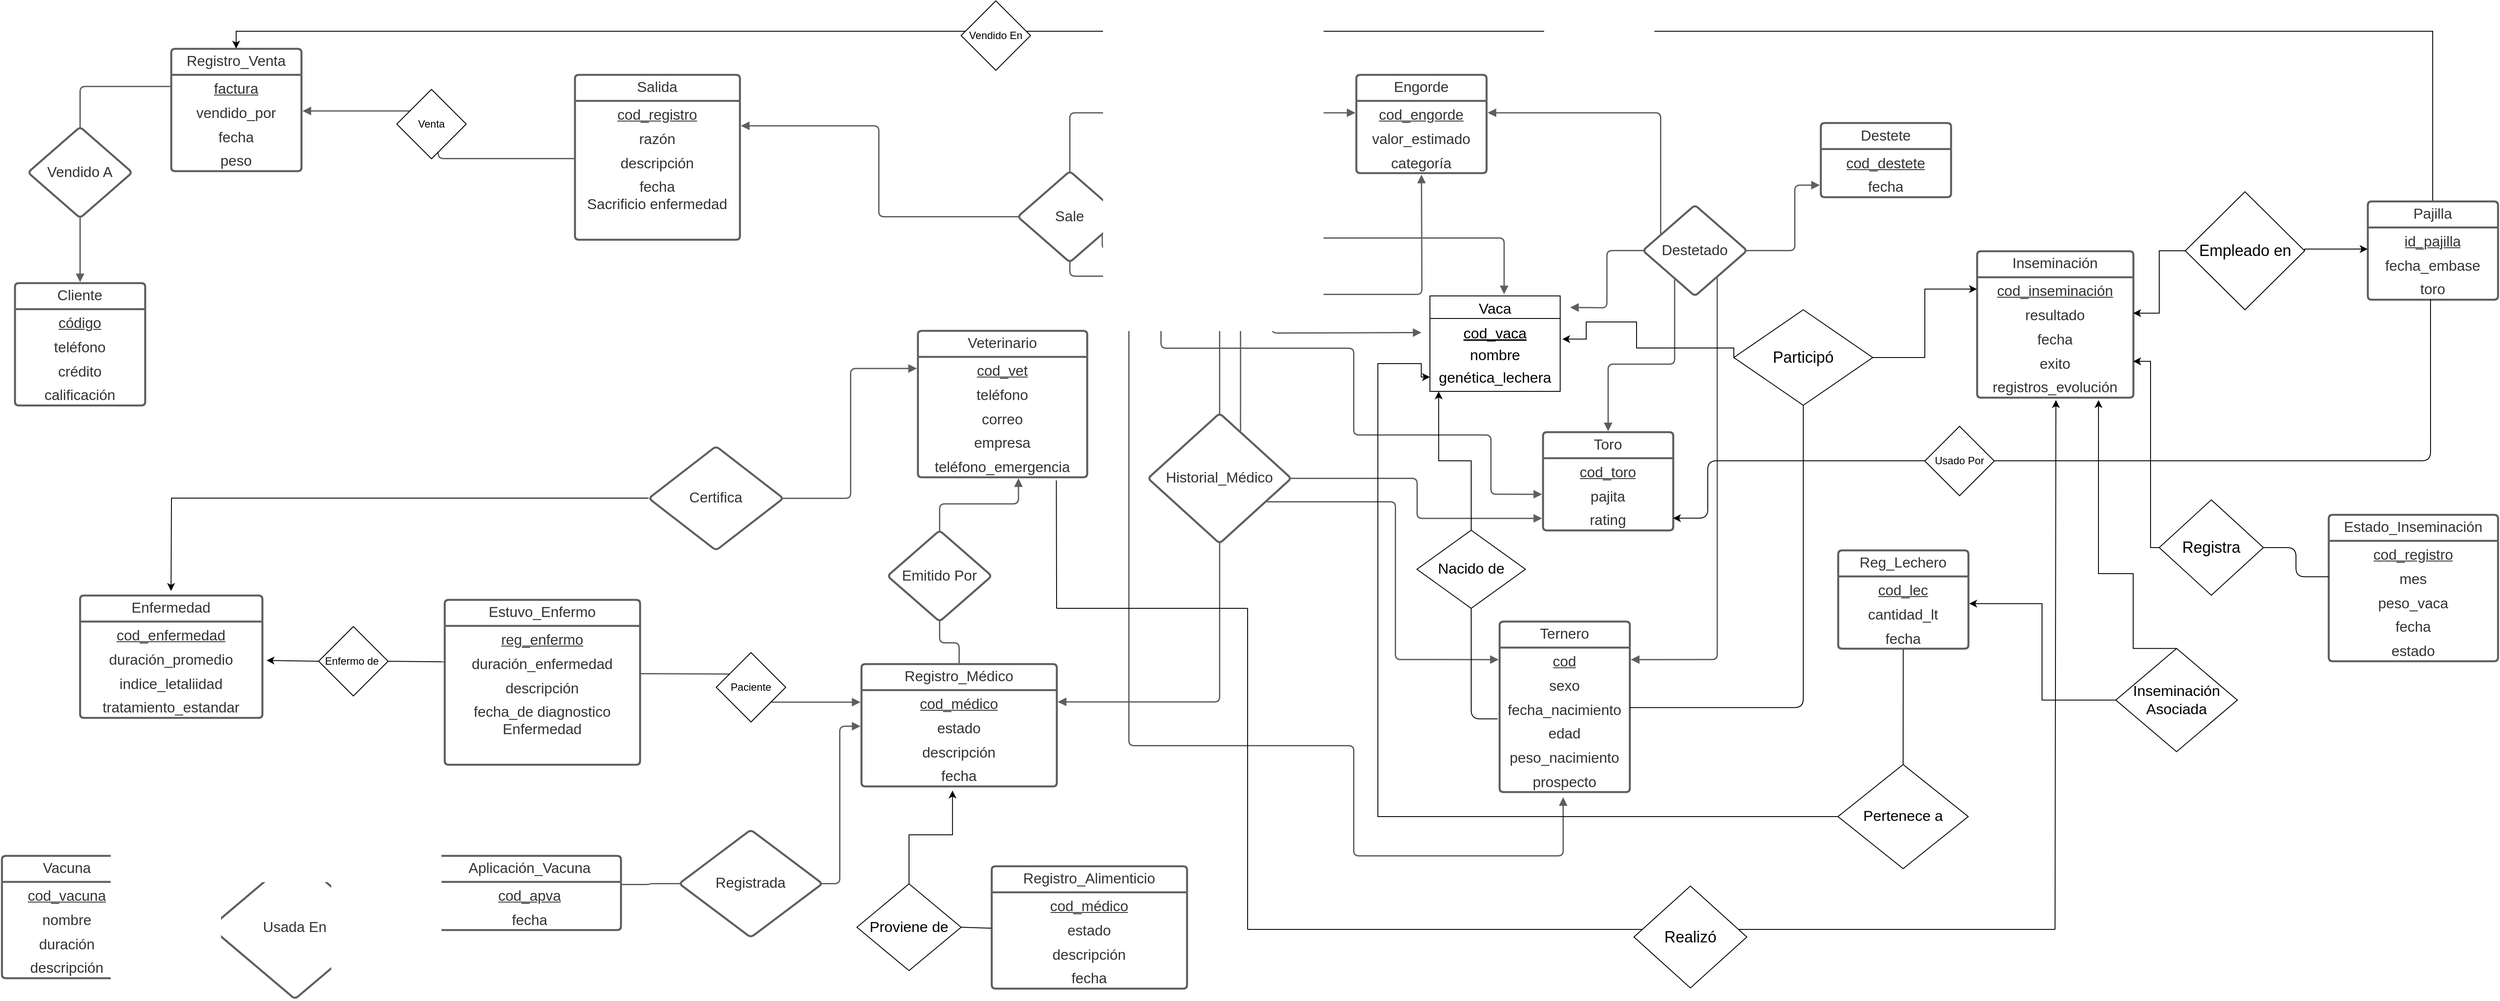 <mxfile version="14.6.13" type="device"><diagram id="txeppFzmXQUXyO5CT5G5" name="Page-1"><mxGraphModel dx="2560" dy="2749" grid="1" gridSize="10" guides="1" tooltips="1" connect="1" arrows="1" fold="1" page="1" pageScale="1" pageWidth="827" pageHeight="1169" math="0" shadow="0"><root><mxCell id="0"/><mxCell id="1" parent="0"/><mxCell id="33Op4vucQknzPTWYHOvf-1" value="Ternero" style="html=1;overflow=block;blockSpacing=1;whiteSpace=wrap;swimlane;childLayout=stackLayout;horizontal=1;horizontalStack=0;resizeParent=1;resizeParentMax=0;resizeLast=0;collapsible=0;fontStyle=0;marginBottom=0;swimlaneFillColor=#ffffff;startSize=30;whiteSpace=wrap;fontSize=16.7;fontColor=#333333;align=center;whiteSpace=wrap;spacing=0;strokeColor=#5e5e5e;strokeOpacity=100;rounded=1;absoluteArcSize=1;arcSize=9;strokeWidth=2.3;" parent="1" vertex="1"><mxGeometry x="1740" y="705" width="150" height="196.5" as="geometry"/></mxCell><mxCell id="33Op4vucQknzPTWYHOvf-2" value="cod" style="part=1;resizeHeight=0;strokeColor=none;align=left;verticalAlign=top;spacingLeft=4;spacingRight=4;overflow=hidden;rotatable=0;points=[[0,0.5],[1,0.5]];portConstraint=eastwest;html=1;whiteSpace=wrap;swimlaneFillColor=#ffffff;whiteSpace=wrap;fontSize=16.7;fontColor=#333333;fontStyle=4;align=center;fillColor=none;strokeOpacity=100;" parent="33Op4vucQknzPTWYHOvf-1" vertex="1"><mxGeometry y="30" width="150" height="27.75" as="geometry"/></mxCell><mxCell id="33Op4vucQknzPTWYHOvf-3" value="sexo" style="part=1;resizeHeight=0;strokeColor=none;align=left;verticalAlign=top;spacingLeft=4;spacingRight=4;overflow=hidden;rotatable=0;points=[[0,0.5],[1,0.5]];portConstraint=eastwest;html=1;whiteSpace=wrap;swimlaneFillColor=#ffffff;whiteSpace=wrap;fontSize=16.7;fontColor=#333333;align=center;fillColor=none;strokeOpacity=100;" parent="33Op4vucQknzPTWYHOvf-1" vertex="1"><mxGeometry y="57.75" width="150" height="27.75" as="geometry"/></mxCell><mxCell id="33Op4vucQknzPTWYHOvf-4" value="fecha_nacimiento" style="part=1;resizeHeight=0;strokeColor=none;align=left;verticalAlign=top;spacingLeft=4;spacingRight=4;overflow=hidden;rotatable=0;points=[[0,0.5],[1,0.5]];portConstraint=eastwest;html=1;whiteSpace=wrap;swimlaneFillColor=#ffffff;whiteSpace=wrap;fontSize=16.7;fontColor=#333333;align=center;fillColor=none;strokeOpacity=100;" parent="33Op4vucQknzPTWYHOvf-1" vertex="1"><mxGeometry y="85.5" width="150" height="27.75" as="geometry"/></mxCell><mxCell id="33Op4vucQknzPTWYHOvf-5" value="edad" style="part=1;resizeHeight=0;strokeColor=none;align=left;verticalAlign=top;spacingLeft=4;spacingRight=4;overflow=hidden;rotatable=0;points=[[0,0.5],[1,0.5]];portConstraint=eastwest;html=1;whiteSpace=wrap;swimlaneFillColor=#ffffff;whiteSpace=wrap;fontSize=16.7;fontColor=#333333;align=center;fillColor=none;strokeOpacity=100;" parent="33Op4vucQknzPTWYHOvf-1" vertex="1"><mxGeometry y="113.25" width="150" height="27.75" as="geometry"/></mxCell><mxCell id="33Op4vucQknzPTWYHOvf-6" value="peso_nacimiento" style="part=1;resizeHeight=0;strokeColor=none;align=left;verticalAlign=top;spacingLeft=4;spacingRight=4;overflow=hidden;rotatable=0;points=[[0,0.5],[1,0.5]];portConstraint=eastwest;html=1;whiteSpace=wrap;swimlaneFillColor=#ffffff;whiteSpace=wrap;fontSize=16.7;fontColor=#333333;align=center;fillColor=none;strokeOpacity=100;" parent="33Op4vucQknzPTWYHOvf-1" vertex="1"><mxGeometry y="141" width="150" height="27.75" as="geometry"/></mxCell><mxCell id="33Op4vucQknzPTWYHOvf-7" value="prospecto" style="part=1;resizeHeight=0;strokeColor=none;align=left;verticalAlign=top;spacingLeft=4;spacingRight=4;overflow=hidden;rotatable=0;points=[[0,0.5],[1,0.5]];portConstraint=eastwest;html=1;whiteSpace=wrap;swimlaneFillColor=#ffffff;whiteSpace=wrap;fontSize=16.7;fontColor=#333333;align=center;fillColor=none;strokeOpacity=100;" parent="33Op4vucQknzPTWYHOvf-1" vertex="1"><mxGeometry y="168.75" width="150" height="27.75" as="geometry"/></mxCell><mxCell id="33Op4vucQknzPTWYHOvf-8" value="Cliente" style="html=1;overflow=block;blockSpacing=1;whiteSpace=wrap;swimlane;childLayout=stackLayout;horizontal=1;horizontalStack=0;resizeParent=1;resizeParentMax=0;resizeLast=0;collapsible=0;fontStyle=0;marginBottom=0;swimlaneFillColor=#ffffff;startSize=30;whiteSpace=wrap;fontSize=16.7;fontColor=#333333;align=center;whiteSpace=wrap;spacing=0;strokeColor=#5e5e5e;strokeOpacity=100;rounded=1;absoluteArcSize=1;arcSize=9;strokeWidth=2.3;" parent="1" vertex="1"><mxGeometry x="30" y="315" width="150" height="141" as="geometry"/></mxCell><mxCell id="33Op4vucQknzPTWYHOvf-9" value="código" style="part=1;resizeHeight=0;strokeColor=none;align=left;verticalAlign=top;spacingLeft=4;spacingRight=4;overflow=hidden;rotatable=0;points=[[0,0.5],[1,0.5]];portConstraint=eastwest;html=1;whiteSpace=wrap;swimlaneFillColor=#ffffff;whiteSpace=wrap;fontSize=16.7;fontColor=#333333;fontStyle=4;align=center;fillColor=none;strokeOpacity=100;" parent="33Op4vucQknzPTWYHOvf-8" vertex="1"><mxGeometry y="30" width="150" height="27.75" as="geometry"/></mxCell><mxCell id="33Op4vucQknzPTWYHOvf-10" value="teléfono" style="part=1;resizeHeight=0;strokeColor=none;align=left;verticalAlign=top;spacingLeft=4;spacingRight=4;overflow=hidden;rotatable=0;points=[[0,0.5],[1,0.5]];portConstraint=eastwest;html=1;whiteSpace=wrap;swimlaneFillColor=#ffffff;whiteSpace=wrap;fontSize=16.7;fontColor=#333333;align=center;fillColor=none;strokeOpacity=100;" parent="33Op4vucQknzPTWYHOvf-8" vertex="1"><mxGeometry y="57.75" width="150" height="27.75" as="geometry"/></mxCell><mxCell id="33Op4vucQknzPTWYHOvf-11" value="crédito" style="part=1;resizeHeight=0;strokeColor=none;align=left;verticalAlign=top;spacingLeft=4;spacingRight=4;overflow=hidden;rotatable=0;points=[[0,0.5],[1,0.5]];portConstraint=eastwest;html=1;whiteSpace=wrap;swimlaneFillColor=#ffffff;whiteSpace=wrap;fontSize=16.7;fontColor=#333333;align=center;fillColor=none;strokeOpacity=100;" parent="33Op4vucQknzPTWYHOvf-8" vertex="1"><mxGeometry y="85.5" width="150" height="27.75" as="geometry"/></mxCell><mxCell id="33Op4vucQknzPTWYHOvf-12" value="calificación" style="part=1;resizeHeight=0;strokeColor=none;align=left;verticalAlign=top;spacingLeft=4;spacingRight=4;overflow=hidden;rotatable=0;points=[[0,0.5],[1,0.5]];portConstraint=eastwest;html=1;whiteSpace=wrap;swimlaneFillColor=#ffffff;whiteSpace=wrap;fontSize=16.7;fontColor=#333333;align=center;fillColor=none;strokeOpacity=100;" parent="33Op4vucQknzPTWYHOvf-8" vertex="1"><mxGeometry y="113.25" width="150" height="27.75" as="geometry"/></mxCell><mxCell id="33Op4vucQknzPTWYHOvf-13" value="Salida" style="html=1;overflow=block;blockSpacing=1;whiteSpace=wrap;swimlane;childLayout=stackLayout;horizontal=1;horizontalStack=0;resizeParent=1;resizeParentMax=0;resizeLast=0;collapsible=0;fontStyle=0;marginBottom=0;swimlaneFillColor=#ffffff;startSize=30;whiteSpace=wrap;fontSize=16.7;fontColor=#333333;align=center;whiteSpace=wrap;spacing=0;strokeColor=#5e5e5e;strokeOpacity=100;rounded=1;absoluteArcSize=1;arcSize=9;strokeWidth=2.3;" parent="1" vertex="1"><mxGeometry x="675" y="75" width="190" height="190" as="geometry"/></mxCell><mxCell id="33Op4vucQknzPTWYHOvf-14" value="cod_registro" style="part=1;resizeHeight=0;strokeColor=none;align=left;verticalAlign=top;spacingLeft=4;spacingRight=4;overflow=hidden;rotatable=0;points=[[0,0.5],[1,0.5]];portConstraint=eastwest;html=1;whiteSpace=wrap;swimlaneFillColor=#ffffff;whiteSpace=wrap;fontSize=16.7;fontColor=#333333;fontStyle=4;align=center;fillColor=none;strokeOpacity=100;" parent="33Op4vucQknzPTWYHOvf-13" vertex="1"><mxGeometry y="30" width="190" height="27.75" as="geometry"/></mxCell><mxCell id="33Op4vucQknzPTWYHOvf-15" value="razón" style="part=1;resizeHeight=0;strokeColor=none;align=left;verticalAlign=top;spacingLeft=4;spacingRight=4;overflow=hidden;rotatable=0;points=[[0,0.5],[1,0.5]];portConstraint=eastwest;html=1;whiteSpace=wrap;swimlaneFillColor=#ffffff;whiteSpace=wrap;fontSize=16.7;fontColor=#333333;align=center;fillColor=none;strokeOpacity=100;" parent="33Op4vucQknzPTWYHOvf-13" vertex="1"><mxGeometry y="57.75" width="190" height="27.75" as="geometry"/></mxCell><mxCell id="33Op4vucQknzPTWYHOvf-16" value="descripción" style="part=1;resizeHeight=0;strokeColor=none;align=left;verticalAlign=top;spacingLeft=4;spacingRight=4;overflow=hidden;rotatable=0;points=[[0,0.5],[1,0.5]];portConstraint=eastwest;html=1;whiteSpace=wrap;swimlaneFillColor=#ffffff;whiteSpace=wrap;fontSize=16.7;fontColor=#333333;align=center;fillColor=none;strokeOpacity=100;" parent="33Op4vucQknzPTWYHOvf-13" vertex="1"><mxGeometry y="85.5" width="190" height="27.75" as="geometry"/></mxCell><mxCell id="33Op4vucQknzPTWYHOvf-17" value="fecha&lt;br&gt;Sacrificio enfermedad" style="part=1;resizeHeight=0;strokeColor=none;align=left;verticalAlign=top;spacingLeft=4;spacingRight=4;overflow=hidden;rotatable=0;points=[[0,0.5],[1,0.5]];portConstraint=eastwest;html=1;whiteSpace=wrap;swimlaneFillColor=#ffffff;whiteSpace=wrap;fontSize=16.7;fontColor=#333333;align=center;fillColor=none;strokeOpacity=100;" parent="33Op4vucQknzPTWYHOvf-13" vertex="1"><mxGeometry y="113.25" width="190" height="76.75" as="geometry"/></mxCell><mxCell id="33Op4vucQknzPTWYHOvf-18" value="Toro" style="html=1;overflow=block;blockSpacing=1;whiteSpace=wrap;swimlane;childLayout=stackLayout;horizontal=1;horizontalStack=0;resizeParent=1;resizeParentMax=0;resizeLast=0;collapsible=0;fontStyle=0;marginBottom=0;swimlaneFillColor=#ffffff;startSize=30;whiteSpace=wrap;fontSize=16.7;fontColor=#333333;align=center;whiteSpace=wrap;spacing=0;strokeColor=#5e5e5e;strokeOpacity=100;rounded=1;absoluteArcSize=1;arcSize=9;strokeWidth=2.3;" parent="1" vertex="1"><mxGeometry x="1790" y="486.75" width="150" height="113.25" as="geometry"/></mxCell><mxCell id="33Op4vucQknzPTWYHOvf-19" value="cod_toro" style="part=1;resizeHeight=0;strokeColor=none;align=left;verticalAlign=top;spacingLeft=4;spacingRight=4;overflow=hidden;rotatable=0;points=[[0,0.5],[1,0.5]];portConstraint=eastwest;html=1;whiteSpace=wrap;swimlaneFillColor=#ffffff;whiteSpace=wrap;fontSize=16.7;fontColor=#333333;fontStyle=4;align=center;fillColor=none;strokeOpacity=100;" parent="33Op4vucQknzPTWYHOvf-18" vertex="1"><mxGeometry y="30" width="150" height="27.75" as="geometry"/></mxCell><mxCell id="33Op4vucQknzPTWYHOvf-20" value="pajita" style="part=1;resizeHeight=0;strokeColor=none;align=left;verticalAlign=top;spacingLeft=4;spacingRight=4;overflow=hidden;rotatable=0;points=[[0,0.5],[1,0.5]];portConstraint=eastwest;html=1;whiteSpace=wrap;swimlaneFillColor=#ffffff;whiteSpace=wrap;fontSize=16.7;fontColor=#333333;align=center;fillColor=none;strokeOpacity=100;" parent="33Op4vucQknzPTWYHOvf-18" vertex="1"><mxGeometry y="57.75" width="150" height="27.75" as="geometry"/></mxCell><mxCell id="33Op4vucQknzPTWYHOvf-21" value="rating" style="part=1;resizeHeight=0;strokeColor=none;align=left;verticalAlign=top;spacingLeft=4;spacingRight=4;overflow=hidden;rotatable=0;points=[[0,0.5],[1,0.5]];portConstraint=eastwest;html=1;whiteSpace=wrap;swimlaneFillColor=#ffffff;whiteSpace=wrap;fontSize=16.7;fontColor=#333333;align=center;fillColor=none;strokeOpacity=100;" parent="33Op4vucQknzPTWYHOvf-18" vertex="1"><mxGeometry y="85.5" width="150" height="27.75" as="geometry"/></mxCell><mxCell id="33Op4vucQknzPTWYHOvf-22" value="Registro_Médico" style="html=1;overflow=block;blockSpacing=1;whiteSpace=wrap;swimlane;childLayout=stackLayout;horizontal=1;horizontalStack=0;resizeParent=1;resizeParentMax=0;resizeLast=0;collapsible=0;fontStyle=0;marginBottom=0;swimlaneFillColor=#ffffff;startSize=30;whiteSpace=wrap;fontSize=16.7;fontColor=#333333;align=center;whiteSpace=wrap;spacing=0;strokeColor=#5e5e5e;strokeOpacity=100;rounded=1;absoluteArcSize=1;arcSize=9;strokeWidth=2.3;" parent="1" vertex="1"><mxGeometry x="1005" y="754" width="225" height="141" as="geometry"/></mxCell><mxCell id="33Op4vucQknzPTWYHOvf-23" value="cod_médico" style="part=1;resizeHeight=0;strokeColor=none;align=left;verticalAlign=top;spacingLeft=4;spacingRight=4;overflow=hidden;rotatable=0;points=[[0,0.5],[1,0.5]];portConstraint=eastwest;html=1;whiteSpace=wrap;swimlaneFillColor=#ffffff;whiteSpace=wrap;fontSize=16.7;fontColor=#333333;fontStyle=4;align=center;fillColor=none;strokeOpacity=100;" parent="33Op4vucQknzPTWYHOvf-22" vertex="1"><mxGeometry y="30" width="225" height="27.75" as="geometry"/></mxCell><mxCell id="33Op4vucQknzPTWYHOvf-24" value="estado" style="part=1;resizeHeight=0;strokeColor=none;align=left;verticalAlign=top;spacingLeft=4;spacingRight=4;overflow=hidden;rotatable=0;points=[[0,0.5],[1,0.5]];portConstraint=eastwest;html=1;whiteSpace=wrap;swimlaneFillColor=#ffffff;whiteSpace=wrap;fontSize=16.7;fontColor=#333333;align=center;fillColor=none;strokeOpacity=100;" parent="33Op4vucQknzPTWYHOvf-22" vertex="1"><mxGeometry y="57.75" width="225" height="27.75" as="geometry"/></mxCell><mxCell id="33Op4vucQknzPTWYHOvf-25" value="descripción" style="part=1;resizeHeight=0;strokeColor=none;align=left;verticalAlign=top;spacingLeft=4;spacingRight=4;overflow=hidden;rotatable=0;points=[[0,0.5],[1,0.5]];portConstraint=eastwest;html=1;whiteSpace=wrap;swimlaneFillColor=#ffffff;whiteSpace=wrap;fontSize=16.7;fontColor=#333333;align=center;fillColor=none;strokeOpacity=100;" parent="33Op4vucQknzPTWYHOvf-22" vertex="1"><mxGeometry y="85.5" width="225" height="27.75" as="geometry"/></mxCell><mxCell id="33Op4vucQknzPTWYHOvf-26" value="fecha" style="part=1;resizeHeight=0;strokeColor=none;align=left;verticalAlign=top;spacingLeft=4;spacingRight=4;overflow=hidden;rotatable=0;points=[[0,0.5],[1,0.5]];portConstraint=eastwest;html=1;whiteSpace=wrap;swimlaneFillColor=#ffffff;whiteSpace=wrap;fontSize=16.7;fontColor=#333333;align=center;fillColor=none;strokeOpacity=100;" parent="33Op4vucQknzPTWYHOvf-22" vertex="1"><mxGeometry y="113.25" width="225" height="27.75" as="geometry"/></mxCell><mxCell id="33Op4vucQknzPTWYHOvf-27" value="Enfermedad" style="html=1;overflow=block;blockSpacing=1;whiteSpace=wrap;swimlane;childLayout=stackLayout;horizontal=1;horizontalStack=0;resizeParent=1;resizeParentMax=0;resizeLast=0;collapsible=0;fontStyle=0;marginBottom=0;swimlaneFillColor=#ffffff;startSize=30;whiteSpace=wrap;fontSize=16.7;fontColor=#333333;align=center;whiteSpace=wrap;spacing=0;strokeColor=#5e5e5e;strokeOpacity=100;rounded=1;absoluteArcSize=1;arcSize=9;strokeWidth=2.3;" parent="1" vertex="1"><mxGeometry x="105" y="675" width="210" height="141" as="geometry"/></mxCell><mxCell id="33Op4vucQknzPTWYHOvf-28" value="cod_enfermedad" style="part=1;resizeHeight=0;strokeColor=none;align=left;verticalAlign=top;spacingLeft=4;spacingRight=4;overflow=hidden;rotatable=0;points=[[0,0.5],[1,0.5]];portConstraint=eastwest;html=1;whiteSpace=wrap;swimlaneFillColor=#ffffff;whiteSpace=wrap;fontSize=16.7;fontColor=#333333;fontStyle=4;align=center;fillColor=none;strokeOpacity=100;" parent="33Op4vucQknzPTWYHOvf-27" vertex="1"><mxGeometry y="30" width="210" height="27.75" as="geometry"/></mxCell><mxCell id="33Op4vucQknzPTWYHOvf-29" value="duración_promedio" style="part=1;resizeHeight=0;strokeColor=none;align=left;verticalAlign=top;spacingLeft=4;spacingRight=4;overflow=hidden;rotatable=0;points=[[0,0.5],[1,0.5]];portConstraint=eastwest;html=1;whiteSpace=wrap;swimlaneFillColor=#ffffff;whiteSpace=wrap;fontSize=16.7;fontColor=#333333;align=center;fillColor=none;strokeOpacity=100;" parent="33Op4vucQknzPTWYHOvf-27" vertex="1"><mxGeometry y="57.75" width="210" height="27.75" as="geometry"/></mxCell><mxCell id="33Op4vucQknzPTWYHOvf-30" value="indice_letaliidad" style="part=1;resizeHeight=0;strokeColor=none;align=left;verticalAlign=top;spacingLeft=4;spacingRight=4;overflow=hidden;rotatable=0;points=[[0,0.5],[1,0.5]];portConstraint=eastwest;html=1;whiteSpace=wrap;swimlaneFillColor=#ffffff;whiteSpace=wrap;fontSize=16.7;fontColor=#333333;align=center;fillColor=none;strokeOpacity=100;" parent="33Op4vucQknzPTWYHOvf-27" vertex="1"><mxGeometry y="85.5" width="210" height="27.75" as="geometry"/></mxCell><mxCell id="33Op4vucQknzPTWYHOvf-31" value="tratamiento_estandar" style="part=1;resizeHeight=0;strokeColor=none;align=left;verticalAlign=top;spacingLeft=4;spacingRight=4;overflow=hidden;rotatable=0;points=[[0,0.5],[1,0.5]];portConstraint=eastwest;html=1;whiteSpace=wrap;swimlaneFillColor=#ffffff;whiteSpace=wrap;fontSize=16.7;fontColor=#333333;align=center;fillColor=none;strokeOpacity=100;" parent="33Op4vucQknzPTWYHOvf-27" vertex="1"><mxGeometry y="113.25" width="210" height="27.75" as="geometry"/></mxCell><mxCell id="33Op4vucQknzPTWYHOvf-32" value="Vacuna" style="html=1;overflow=block;blockSpacing=1;whiteSpace=wrap;swimlane;childLayout=stackLayout;horizontal=1;horizontalStack=0;resizeParent=1;resizeParentMax=0;resizeLast=0;collapsible=0;fontStyle=0;marginBottom=0;swimlaneFillColor=#ffffff;startSize=30;whiteSpace=wrap;fontSize=16.7;fontColor=#333333;align=center;whiteSpace=wrap;spacing=0;strokeColor=#5e5e5e;strokeOpacity=100;rounded=1;absoluteArcSize=1;arcSize=9;strokeWidth=2.3;" parent="1" vertex="1"><mxGeometry x="15" y="975" width="150" height="141" as="geometry"/></mxCell><mxCell id="33Op4vucQknzPTWYHOvf-33" value="cod_vacuna" style="part=1;resizeHeight=0;strokeColor=none;align=left;verticalAlign=top;spacingLeft=4;spacingRight=4;overflow=hidden;rotatable=0;points=[[0,0.5],[1,0.5]];portConstraint=eastwest;html=1;whiteSpace=wrap;swimlaneFillColor=#ffffff;whiteSpace=wrap;fontSize=16.7;fontColor=#333333;fontStyle=4;align=center;fillColor=none;strokeOpacity=100;" parent="33Op4vucQknzPTWYHOvf-32" vertex="1"><mxGeometry y="30" width="150" height="27.75" as="geometry"/></mxCell><mxCell id="33Op4vucQknzPTWYHOvf-34" value="nombre" style="part=1;resizeHeight=0;strokeColor=none;align=left;verticalAlign=top;spacingLeft=4;spacingRight=4;overflow=hidden;rotatable=0;points=[[0,0.5],[1,0.5]];portConstraint=eastwest;html=1;whiteSpace=wrap;swimlaneFillColor=#ffffff;whiteSpace=wrap;fontSize=16.7;fontColor=#333333;align=center;fillColor=none;strokeOpacity=100;" parent="33Op4vucQknzPTWYHOvf-32" vertex="1"><mxGeometry y="57.75" width="150" height="27.75" as="geometry"/></mxCell><mxCell id="33Op4vucQknzPTWYHOvf-35" value="duración" style="part=1;resizeHeight=0;strokeColor=none;align=left;verticalAlign=top;spacingLeft=4;spacingRight=4;overflow=hidden;rotatable=0;points=[[0,0.5],[1,0.5]];portConstraint=eastwest;html=1;whiteSpace=wrap;swimlaneFillColor=#ffffff;whiteSpace=wrap;fontSize=16.7;fontColor=#333333;align=center;fillColor=none;strokeOpacity=100;" parent="33Op4vucQknzPTWYHOvf-32" vertex="1"><mxGeometry y="85.5" width="150" height="27.75" as="geometry"/></mxCell><mxCell id="33Op4vucQknzPTWYHOvf-36" value="descripción" style="part=1;resizeHeight=0;strokeColor=none;align=left;verticalAlign=top;spacingLeft=4;spacingRight=4;overflow=hidden;rotatable=0;points=[[0,0.5],[1,0.5]];portConstraint=eastwest;html=1;whiteSpace=wrap;swimlaneFillColor=#ffffff;whiteSpace=wrap;fontSize=16.7;fontColor=#333333;align=center;fillColor=none;strokeOpacity=100;" parent="33Op4vucQknzPTWYHOvf-32" vertex="1"><mxGeometry y="113.25" width="150" height="27.75" as="geometry"/></mxCell><mxCell id="33Op4vucQknzPTWYHOvf-39" value="Engorde" style="html=1;overflow=block;blockSpacing=1;whiteSpace=wrap;swimlane;childLayout=stackLayout;horizontal=1;horizontalStack=0;resizeParent=1;resizeParentMax=0;resizeLast=0;collapsible=0;fontStyle=0;marginBottom=0;swimlaneFillColor=#ffffff;startSize=30;whiteSpace=wrap;fontSize=16.7;fontColor=#333333;align=center;whiteSpace=wrap;spacing=0;strokeColor=#5e5e5e;strokeOpacity=100;rounded=1;absoluteArcSize=1;arcSize=9;strokeWidth=2.3;" parent="1" vertex="1"><mxGeometry x="1575" y="75" width="150" height="113.25" as="geometry"/></mxCell><mxCell id="33Op4vucQknzPTWYHOvf-40" value="cod_engorde" style="part=1;resizeHeight=0;strokeColor=none;align=left;verticalAlign=top;spacingLeft=4;spacingRight=4;overflow=hidden;rotatable=0;points=[[0,0.5],[1,0.5]];portConstraint=eastwest;html=1;whiteSpace=wrap;swimlaneFillColor=#ffffff;whiteSpace=wrap;fontSize=16.7;fontColor=#333333;fontStyle=4;align=center;fillColor=none;strokeOpacity=100;" parent="33Op4vucQknzPTWYHOvf-39" vertex="1"><mxGeometry y="30" width="150" height="27.75" as="geometry"/></mxCell><mxCell id="33Op4vucQknzPTWYHOvf-41" value="valor_estimado" style="part=1;resizeHeight=0;strokeColor=none;align=left;verticalAlign=top;spacingLeft=4;spacingRight=4;overflow=hidden;rotatable=0;points=[[0,0.5],[1,0.5]];portConstraint=eastwest;html=1;whiteSpace=wrap;swimlaneFillColor=#ffffff;whiteSpace=wrap;fontSize=16.7;fontColor=#333333;align=center;fillColor=none;strokeOpacity=100;" parent="33Op4vucQknzPTWYHOvf-39" vertex="1"><mxGeometry y="57.75" width="150" height="27.75" as="geometry"/></mxCell><mxCell id="33Op4vucQknzPTWYHOvf-42" value="categoría" style="part=1;resizeHeight=0;strokeColor=none;align=left;verticalAlign=top;spacingLeft=4;spacingRight=4;overflow=hidden;rotatable=0;points=[[0,0.5],[1,0.5]];portConstraint=eastwest;html=1;whiteSpace=wrap;swimlaneFillColor=#ffffff;whiteSpace=wrap;fontSize=16.7;fontColor=#333333;align=center;fillColor=none;strokeOpacity=100;" parent="33Op4vucQknzPTWYHOvf-39" vertex="1"><mxGeometry y="85.5" width="150" height="27.75" as="geometry"/></mxCell><mxCell id="33Op4vucQknzPTWYHOvf-43" value="Veterinario" style="html=1;overflow=block;blockSpacing=1;whiteSpace=wrap;swimlane;childLayout=stackLayout;horizontal=1;horizontalStack=0;resizeParent=1;resizeParentMax=0;resizeLast=0;collapsible=0;fontStyle=0;marginBottom=0;swimlaneFillColor=#ffffff;startSize=30;whiteSpace=wrap;fontSize=16.7;fontColor=#333333;align=center;whiteSpace=wrap;spacing=0;strokeColor=#5e5e5e;strokeOpacity=100;rounded=1;absoluteArcSize=1;arcSize=9;strokeWidth=2.3;" parent="1" vertex="1"><mxGeometry x="1070" y="370" width="195" height="168.75" as="geometry"/></mxCell><mxCell id="33Op4vucQknzPTWYHOvf-44" value="cod_vet" style="part=1;resizeHeight=0;strokeColor=none;align=left;verticalAlign=top;spacingLeft=4;spacingRight=4;overflow=hidden;rotatable=0;points=[[0,0.5],[1,0.5]];portConstraint=eastwest;html=1;whiteSpace=wrap;swimlaneFillColor=#ffffff;whiteSpace=wrap;fontSize=16.7;fontColor=#333333;fontStyle=4;align=center;fillColor=none;strokeOpacity=100;" parent="33Op4vucQknzPTWYHOvf-43" vertex="1"><mxGeometry y="30" width="195" height="27.75" as="geometry"/></mxCell><mxCell id="33Op4vucQknzPTWYHOvf-45" value="teléfono" style="part=1;resizeHeight=0;strokeColor=none;align=left;verticalAlign=top;spacingLeft=4;spacingRight=4;overflow=hidden;rotatable=0;points=[[0,0.5],[1,0.5]];portConstraint=eastwest;html=1;whiteSpace=wrap;swimlaneFillColor=#ffffff;whiteSpace=wrap;fontSize=16.7;fontColor=#333333;align=center;fillColor=none;strokeOpacity=100;" parent="33Op4vucQknzPTWYHOvf-43" vertex="1"><mxGeometry y="57.75" width="195" height="27.75" as="geometry"/></mxCell><mxCell id="33Op4vucQknzPTWYHOvf-46" value="correo" style="part=1;resizeHeight=0;strokeColor=none;align=left;verticalAlign=top;spacingLeft=4;spacingRight=4;overflow=hidden;rotatable=0;points=[[0,0.5],[1,0.5]];portConstraint=eastwest;html=1;whiteSpace=wrap;swimlaneFillColor=#ffffff;whiteSpace=wrap;fontSize=16.7;fontColor=#333333;align=center;fillColor=none;strokeOpacity=100;" parent="33Op4vucQknzPTWYHOvf-43" vertex="1"><mxGeometry y="85.5" width="195" height="27.75" as="geometry"/></mxCell><mxCell id="33Op4vucQknzPTWYHOvf-47" value="empresa" style="part=1;resizeHeight=0;strokeColor=none;align=left;verticalAlign=top;spacingLeft=4;spacingRight=4;overflow=hidden;rotatable=0;points=[[0,0.5],[1,0.5]];portConstraint=eastwest;html=1;whiteSpace=wrap;swimlaneFillColor=#ffffff;whiteSpace=wrap;fontSize=16.7;fontColor=#333333;align=center;fillColor=none;strokeOpacity=100;" parent="33Op4vucQknzPTWYHOvf-43" vertex="1"><mxGeometry y="113.25" width="195" height="27.75" as="geometry"/></mxCell><mxCell id="33Op4vucQknzPTWYHOvf-48" value="teléfono_emergencia" style="part=1;resizeHeight=0;strokeColor=none;align=left;verticalAlign=top;spacingLeft=4;spacingRight=4;overflow=hidden;rotatable=0;points=[[0,0.5],[1,0.5]];portConstraint=eastwest;html=1;whiteSpace=wrap;swimlaneFillColor=#ffffff;whiteSpace=wrap;fontSize=16.7;fontColor=#333333;align=center;fillColor=none;strokeOpacity=100;" parent="33Op4vucQknzPTWYHOvf-43" vertex="1"><mxGeometry y="141" width="195" height="27.75" as="geometry"/></mxCell><mxCell id="33Op4vucQknzPTWYHOvf-49" value="Registro_Venta" style="html=1;overflow=block;blockSpacing=1;whiteSpace=wrap;swimlane;childLayout=stackLayout;horizontal=1;horizontalStack=0;resizeParent=1;resizeParentMax=0;resizeLast=0;collapsible=0;fontStyle=0;marginBottom=0;swimlaneFillColor=#ffffff;startSize=30;whiteSpace=wrap;fontSize=16.7;fontColor=#333333;align=center;whiteSpace=wrap;spacing=0;strokeColor=#5e5e5e;strokeOpacity=100;rounded=1;absoluteArcSize=1;arcSize=9;strokeWidth=2.3;" parent="1" vertex="1"><mxGeometry x="210" y="45" width="150" height="141" as="geometry"/></mxCell><mxCell id="33Op4vucQknzPTWYHOvf-50" value="factura" style="part=1;resizeHeight=0;strokeColor=none;align=left;verticalAlign=top;spacingLeft=4;spacingRight=4;overflow=hidden;rotatable=0;points=[[0,0.5],[1,0.5]];portConstraint=eastwest;html=1;whiteSpace=wrap;swimlaneFillColor=#ffffff;whiteSpace=wrap;fontSize=16.7;fontColor=#333333;fontStyle=4;align=center;fillColor=none;strokeOpacity=100;" parent="33Op4vucQknzPTWYHOvf-49" vertex="1"><mxGeometry y="30" width="150" height="27.75" as="geometry"/></mxCell><mxCell id="33Op4vucQknzPTWYHOvf-51" value="vendido_por" style="part=1;resizeHeight=0;strokeColor=none;align=left;verticalAlign=top;spacingLeft=4;spacingRight=4;overflow=hidden;rotatable=0;points=[[0,0.5],[1,0.5]];portConstraint=eastwest;html=1;whiteSpace=wrap;swimlaneFillColor=#ffffff;whiteSpace=wrap;fontSize=16.7;fontColor=#333333;align=center;fillColor=none;strokeOpacity=100;" parent="33Op4vucQknzPTWYHOvf-49" vertex="1"><mxGeometry y="57.75" width="150" height="27.75" as="geometry"/></mxCell><mxCell id="33Op4vucQknzPTWYHOvf-52" value="fecha" style="part=1;resizeHeight=0;strokeColor=none;align=left;verticalAlign=top;spacingLeft=4;spacingRight=4;overflow=hidden;rotatable=0;points=[[0,0.5],[1,0.5]];portConstraint=eastwest;html=1;whiteSpace=wrap;swimlaneFillColor=#ffffff;whiteSpace=wrap;fontSize=16.7;fontColor=#333333;align=center;fillColor=none;strokeOpacity=100;" parent="33Op4vucQknzPTWYHOvf-49" vertex="1"><mxGeometry y="85.5" width="150" height="27.75" as="geometry"/></mxCell><mxCell id="33Op4vucQknzPTWYHOvf-53" value="peso" style="part=1;resizeHeight=0;strokeColor=none;align=left;verticalAlign=top;spacingLeft=4;spacingRight=4;overflow=hidden;rotatable=0;points=[[0,0.5],[1,0.5]];portConstraint=eastwest;html=1;whiteSpace=wrap;swimlaneFillColor=#ffffff;whiteSpace=wrap;fontSize=16.7;fontColor=#333333;align=center;fillColor=none;strokeOpacity=100;" parent="33Op4vucQknzPTWYHOvf-49" vertex="1"><mxGeometry y="113.25" width="150" height="27.75" as="geometry"/></mxCell><UserObject label="Usada En" lucidchartObjectId="LEVFko~5-~Az" id="33Op4vucQknzPTWYHOvf-54"><mxCell style="html=1;overflow=block;blockSpacing=1;whiteSpace=wrap;shape=rhombus;whiteSpace=wrap;fontSize=16.7;fontColor=#333333;align=center;spacing=3.8;strokeColor=#5e5e5e;strokeOpacity=100;rounded=1;absoluteArcSize=1;arcSize=9;strokeWidth=2.3;" parent="1" vertex="1"><mxGeometry x="255" y="975" width="195" height="165" as="geometry"/></mxCell></UserObject><mxCell id="Rkl1wt3QcBlQBrJ5hfep-1" style="edgeStyle=orthogonalEdgeStyle;rounded=0;orthogonalLoop=1;jettySize=auto;html=1;" edge="1" parent="1" source="33Op4vucQknzPTWYHOvf-55"><mxGeometry relative="1" as="geometry"><mxPoint x="210" y="670" as="targetPoint"/></mxGeometry></mxCell><UserObject label="Certifica" lucidchartObjectId="MEVF~A_Tf4FG" id="33Op4vucQknzPTWYHOvf-55"><mxCell style="html=1;overflow=block;blockSpacing=1;whiteSpace=wrap;shape=rhombus;whiteSpace=wrap;fontSize=16.7;fontColor=#333333;align=center;spacing=3.8;strokeColor=#5e5e5e;strokeOpacity=100;rounded=1;absoluteArcSize=1;arcSize=9;strokeWidth=2.3;" parent="1" vertex="1"><mxGeometry x="760" y="503" width="155" height="120" as="geometry"/></mxCell></UserObject><mxCell id="zKirbReqLP6H0tMbszvf-11" style="edgeStyle=orthogonalEdgeStyle;rounded=0;orthogonalLoop=1;jettySize=auto;html=1;exitX=0.5;exitY=0;exitDx=0;exitDy=0;entryX=0.5;entryY=0;entryDx=0;entryDy=0;" parent="1" source="33Op4vucQknzPTWYHOvf-57" target="33Op4vucQknzPTWYHOvf-49" edge="1"><mxGeometry relative="1" as="geometry"/></mxCell><mxCell id="33Op4vucQknzPTWYHOvf-57" value="Pajilla" style="html=1;overflow=block;blockSpacing=1;whiteSpace=wrap;swimlane;childLayout=stackLayout;horizontal=1;horizontalStack=0;resizeParent=1;resizeParentMax=0;resizeLast=0;collapsible=0;fontStyle=0;marginBottom=0;swimlaneFillColor=#ffffff;startSize=30;whiteSpace=wrap;fontSize=16.7;fontColor=#333333;align=center;whiteSpace=wrap;spacing=0;strokeColor=#5e5e5e;strokeOpacity=100;rounded=1;absoluteArcSize=1;arcSize=9;strokeWidth=2.3;" parent="1" vertex="1"><mxGeometry x="2740" y="220.88" width="150" height="113.25" as="geometry"/></mxCell><mxCell id="33Op4vucQknzPTWYHOvf-58" value="id_pajilla" style="part=1;resizeHeight=0;strokeColor=none;align=left;verticalAlign=top;spacingLeft=4;spacingRight=4;overflow=hidden;rotatable=0;points=[[0,0.5],[1,0.5]];portConstraint=eastwest;html=1;whiteSpace=wrap;swimlaneFillColor=#ffffff;whiteSpace=wrap;fontSize=16.7;fontColor=#333333;fontStyle=4;align=center;fillColor=none;strokeOpacity=100;" parent="33Op4vucQknzPTWYHOvf-57" vertex="1"><mxGeometry y="30" width="150" height="27.75" as="geometry"/></mxCell><mxCell id="33Op4vucQknzPTWYHOvf-59" value="fecha_embase" style="part=1;resizeHeight=0;strokeColor=none;align=left;verticalAlign=top;spacingLeft=4;spacingRight=4;overflow=hidden;rotatable=0;points=[[0,0.5],[1,0.5]];portConstraint=eastwest;html=1;whiteSpace=wrap;swimlaneFillColor=#ffffff;whiteSpace=wrap;fontSize=16.7;fontColor=#333333;align=center;fillColor=none;strokeOpacity=100;" parent="33Op4vucQknzPTWYHOvf-57" vertex="1"><mxGeometry y="57.75" width="150" height="27.75" as="geometry"/></mxCell><mxCell id="33Op4vucQknzPTWYHOvf-60" value="toro" style="part=1;resizeHeight=0;strokeColor=none;align=left;verticalAlign=top;spacingLeft=4;spacingRight=4;overflow=hidden;rotatable=0;points=[[0,0.5],[1,0.5]];portConstraint=eastwest;html=1;whiteSpace=wrap;swimlaneFillColor=#ffffff;whiteSpace=wrap;fontSize=16.7;fontColor=#333333;align=center;fillColor=none;strokeOpacity=100;" parent="33Op4vucQknzPTWYHOvf-57" vertex="1"><mxGeometry y="85.5" width="150" height="27.75" as="geometry"/></mxCell><mxCell id="33Op4vucQknzPTWYHOvf-62" value="Estado_Inseminación" style="html=1;overflow=block;blockSpacing=1;whiteSpace=wrap;swimlane;childLayout=stackLayout;horizontal=1;horizontalStack=0;resizeParent=1;resizeParentMax=0;resizeLast=0;collapsible=0;fontStyle=0;marginBottom=0;swimlaneFillColor=#ffffff;startSize=30;whiteSpace=wrap;fontSize=16.7;fontColor=#333333;align=center;whiteSpace=wrap;spacing=0;strokeColor=#5e5e5e;strokeOpacity=100;rounded=1;absoluteArcSize=1;arcSize=9;strokeWidth=2.3;" parent="1" vertex="1"><mxGeometry x="2695" y="582" width="195" height="168.75" as="geometry"/></mxCell><mxCell id="33Op4vucQknzPTWYHOvf-63" value="cod_registro" style="part=1;resizeHeight=0;strokeColor=none;align=left;verticalAlign=top;spacingLeft=4;spacingRight=4;overflow=hidden;rotatable=0;points=[[0,0.5],[1,0.5]];portConstraint=eastwest;html=1;whiteSpace=wrap;swimlaneFillColor=#ffffff;whiteSpace=wrap;fontSize=16.7;fontColor=#333333;fontStyle=4;align=center;fillColor=none;strokeOpacity=100;" parent="33Op4vucQknzPTWYHOvf-62" vertex="1"><mxGeometry y="30" width="195" height="27.75" as="geometry"/></mxCell><mxCell id="33Op4vucQknzPTWYHOvf-64" value="mes" style="part=1;resizeHeight=0;strokeColor=none;align=left;verticalAlign=top;spacingLeft=4;spacingRight=4;overflow=hidden;rotatable=0;points=[[0,0.5],[1,0.5]];portConstraint=eastwest;html=1;whiteSpace=wrap;swimlaneFillColor=#ffffff;whiteSpace=wrap;fontSize=16.7;fontColor=#333333;align=center;fillColor=none;strokeOpacity=100;" parent="33Op4vucQknzPTWYHOvf-62" vertex="1"><mxGeometry y="57.75" width="195" height="27.75" as="geometry"/></mxCell><mxCell id="zKirbReqLP6H0tMbszvf-43" value="peso_vaca" style="part=1;resizeHeight=0;strokeColor=none;align=left;verticalAlign=top;spacingLeft=4;spacingRight=4;overflow=hidden;rotatable=0;points=[[0,0.5],[1,0.5]];portConstraint=eastwest;html=1;whiteSpace=wrap;swimlaneFillColor=#ffffff;whiteSpace=wrap;fontSize=16.7;fontColor=#333333;align=center;fillColor=none;strokeOpacity=100;" parent="33Op4vucQknzPTWYHOvf-62" vertex="1"><mxGeometry y="85.5" width="195" height="27.75" as="geometry"/></mxCell><mxCell id="33Op4vucQknzPTWYHOvf-65" value="fecha" style="part=1;resizeHeight=0;strokeColor=none;align=left;verticalAlign=top;spacingLeft=4;spacingRight=4;overflow=hidden;rotatable=0;points=[[0,0.5],[1,0.5]];portConstraint=eastwest;html=1;whiteSpace=wrap;swimlaneFillColor=#ffffff;whiteSpace=wrap;fontSize=16.7;fontColor=#333333;align=center;fillColor=none;strokeOpacity=100;" parent="33Op4vucQknzPTWYHOvf-62" vertex="1"><mxGeometry y="113.25" width="195" height="27.75" as="geometry"/></mxCell><mxCell id="33Op4vucQknzPTWYHOvf-66" value="estado" style="part=1;resizeHeight=0;strokeColor=none;align=left;verticalAlign=top;spacingLeft=4;spacingRight=4;overflow=hidden;rotatable=0;points=[[0,0.5],[1,0.5]];portConstraint=eastwest;html=1;whiteSpace=wrap;swimlaneFillColor=#ffffff;whiteSpace=wrap;fontSize=16.7;fontColor=#333333;align=center;fillColor=none;strokeOpacity=100;" parent="33Op4vucQknzPTWYHOvf-62" vertex="1"><mxGeometry y="141" width="195" height="27.75" as="geometry"/></mxCell><mxCell id="33Op4vucQknzPTWYHOvf-68" value="Destete" style="html=1;overflow=block;blockSpacing=1;whiteSpace=wrap;swimlane;childLayout=stackLayout;horizontal=1;horizontalStack=0;resizeParent=1;resizeParentMax=0;resizeLast=0;collapsible=0;fontStyle=0;marginBottom=0;swimlaneFillColor=#ffffff;startSize=30;whiteSpace=wrap;fontSize=16.7;fontColor=#333333;align=center;whiteSpace=wrap;spacing=0;strokeColor=#5e5e5e;strokeOpacity=100;rounded=1;absoluteArcSize=1;arcSize=9;strokeWidth=2.3;" parent="1" vertex="1"><mxGeometry x="2110" y="130.5" width="150" height="85.5" as="geometry"/></mxCell><mxCell id="33Op4vucQknzPTWYHOvf-69" value="cod_destete" style="part=1;resizeHeight=0;strokeColor=none;align=left;verticalAlign=top;spacingLeft=4;spacingRight=4;overflow=hidden;rotatable=0;points=[[0,0.5],[1,0.5]];portConstraint=eastwest;html=1;whiteSpace=wrap;swimlaneFillColor=#ffffff;whiteSpace=wrap;fontSize=16.7;fontColor=#333333;fontStyle=4;align=center;fillColor=none;strokeOpacity=100;" parent="33Op4vucQknzPTWYHOvf-68" vertex="1"><mxGeometry y="30" width="150" height="27.75" as="geometry"/></mxCell><mxCell id="33Op4vucQknzPTWYHOvf-70" value="fecha" style="part=1;resizeHeight=0;strokeColor=none;align=left;verticalAlign=top;spacingLeft=4;spacingRight=4;overflow=hidden;rotatable=0;points=[[0,0.5],[1,0.5]];portConstraint=eastwest;html=1;whiteSpace=wrap;swimlaneFillColor=#ffffff;whiteSpace=wrap;fontSize=16.7;fontColor=#333333;align=center;fillColor=none;strokeOpacity=100;" parent="33Op4vucQknzPTWYHOvf-68" vertex="1"><mxGeometry y="57.75" width="150" height="27.75" as="geometry"/></mxCell><mxCell id="33Op4vucQknzPTWYHOvf-71" value="Inseminación" style="html=1;overflow=block;blockSpacing=1;whiteSpace=wrap;swimlane;childLayout=stackLayout;horizontal=1;horizontalStack=0;resizeParent=1;resizeParentMax=0;resizeLast=0;collapsible=0;fontStyle=0;marginBottom=0;swimlaneFillColor=#ffffff;startSize=30;whiteSpace=wrap;fontSize=16.7;fontColor=#333333;align=center;whiteSpace=wrap;spacing=0;strokeColor=#5e5e5e;strokeOpacity=100;rounded=1;absoluteArcSize=1;arcSize=9;strokeWidth=2.3;" parent="1" vertex="1"><mxGeometry x="2290" y="278.25" width="180" height="168.75" as="geometry"/></mxCell><mxCell id="33Op4vucQknzPTWYHOvf-72" value="cod_inseminación" style="part=1;resizeHeight=0;strokeColor=none;align=left;verticalAlign=top;spacingLeft=4;spacingRight=4;overflow=hidden;rotatable=0;points=[[0,0.5],[1,0.5]];portConstraint=eastwest;html=1;whiteSpace=wrap;swimlaneFillColor=#ffffff;whiteSpace=wrap;fontSize=16.7;fontColor=#333333;fontStyle=4;align=center;fillColor=none;strokeOpacity=100;" parent="33Op4vucQknzPTWYHOvf-71" vertex="1"><mxGeometry y="30" width="180" height="27.75" as="geometry"/></mxCell><mxCell id="33Op4vucQknzPTWYHOvf-73" value="resultado" style="part=1;resizeHeight=0;strokeColor=none;align=left;verticalAlign=top;spacingLeft=4;spacingRight=4;overflow=hidden;rotatable=0;points=[[0,0.5],[1,0.5]];portConstraint=eastwest;html=1;whiteSpace=wrap;swimlaneFillColor=#ffffff;whiteSpace=wrap;fontSize=16.7;fontColor=#333333;align=center;fillColor=none;strokeOpacity=100;" parent="33Op4vucQknzPTWYHOvf-71" vertex="1"><mxGeometry y="57.75" width="180" height="27.75" as="geometry"/></mxCell><mxCell id="33Op4vucQknzPTWYHOvf-74" value="fecha" style="part=1;resizeHeight=0;strokeColor=none;align=left;verticalAlign=top;spacingLeft=4;spacingRight=4;overflow=hidden;rotatable=0;points=[[0,0.5],[1,0.5]];portConstraint=eastwest;html=1;whiteSpace=wrap;swimlaneFillColor=#ffffff;whiteSpace=wrap;fontSize=16.7;fontColor=#333333;align=center;fillColor=none;strokeOpacity=100;" parent="33Op4vucQknzPTWYHOvf-71" vertex="1"><mxGeometry y="85.5" width="180" height="27.75" as="geometry"/></mxCell><mxCell id="33Op4vucQknzPTWYHOvf-75" value="exito" style="part=1;resizeHeight=0;strokeColor=none;align=left;verticalAlign=top;spacingLeft=4;spacingRight=4;overflow=hidden;rotatable=0;points=[[0,0.5],[1,0.5]];portConstraint=eastwest;html=1;whiteSpace=wrap;swimlaneFillColor=#ffffff;whiteSpace=wrap;fontSize=16.7;fontColor=#333333;align=center;fillColor=none;strokeOpacity=100;" parent="33Op4vucQknzPTWYHOvf-71" vertex="1"><mxGeometry y="113.25" width="180" height="27.75" as="geometry"/></mxCell><mxCell id="33Op4vucQknzPTWYHOvf-76" value="registros_evolución" style="part=1;resizeHeight=0;strokeColor=none;align=left;verticalAlign=top;spacingLeft=4;spacingRight=4;overflow=hidden;rotatable=0;points=[[0,0.5],[1,0.5]];portConstraint=eastwest;html=1;whiteSpace=wrap;swimlaneFillColor=#ffffff;whiteSpace=wrap;fontSize=16.7;fontColor=#333333;align=center;fillColor=none;strokeOpacity=100;" parent="33Op4vucQknzPTWYHOvf-71" vertex="1"><mxGeometry y="141" width="180" height="27.75" as="geometry"/></mxCell><UserObject label="" lucidchartObjectId="cqWFaJLkwPQD" id="33Op4vucQknzPTWYHOvf-78"><mxCell style="html=1;jettySize=18;whiteSpace=wrap;fontSize=13;strokeColor=#5E5E5E;strokeWidth=1.5;rounded=1;arcSize=12;edgeStyle=orthogonalEdgeStyle;startArrow=none;;endArrow=none;;exitX=1.008;exitY=0.508;exitPerimeter=0;entryX=0.057;entryY=0.434;entryPerimeter=0;" parent="1" source="33Op4vucQknzPTWYHOvf-32" target="33Op4vucQknzPTWYHOvf-54" edge="1"><mxGeometry width="100" height="100" relative="1" as="geometry"><Array as="points"/></mxGeometry></mxCell></UserObject><mxCell id="33Op4vucQknzPTWYHOvf-79" value="Aplicación_Vacuna" style="html=1;overflow=block;blockSpacing=1;whiteSpace=wrap;swimlane;childLayout=stackLayout;horizontal=1;horizontalStack=0;resizeParent=1;resizeParentMax=0;resizeLast=0;collapsible=0;fontStyle=0;marginBottom=0;swimlaneFillColor=#ffffff;startSize=30;whiteSpace=wrap;fontSize=16.7;fontColor=#333333;align=center;whiteSpace=wrap;spacing=0;strokeColor=#5e5e5e;strokeOpacity=100;rounded=1;absoluteArcSize=1;arcSize=9;strokeWidth=2.3;" parent="1" vertex="1"><mxGeometry x="518" y="975" width="210" height="85.5" as="geometry"/></mxCell><mxCell id="33Op4vucQknzPTWYHOvf-80" value="cod_apva" style="part=1;resizeHeight=0;strokeColor=none;align=left;verticalAlign=top;spacingLeft=4;spacingRight=4;overflow=hidden;rotatable=0;points=[[0,0.5],[1,0.5]];portConstraint=eastwest;html=1;whiteSpace=wrap;swimlaneFillColor=#ffffff;whiteSpace=wrap;fontSize=16.7;fontColor=#333333;fontStyle=4;align=center;fillColor=none;strokeOpacity=100;" parent="33Op4vucQknzPTWYHOvf-79" vertex="1"><mxGeometry y="30" width="210" height="27.75" as="geometry"/></mxCell><mxCell id="33Op4vucQknzPTWYHOvf-81" value="fecha" style="part=1;resizeHeight=0;strokeColor=none;align=left;verticalAlign=top;spacingLeft=4;spacingRight=4;overflow=hidden;rotatable=0;points=[[0,0.5],[1,0.5]];portConstraint=eastwest;html=1;whiteSpace=wrap;swimlaneFillColor=#ffffff;whiteSpace=wrap;fontSize=16.7;fontColor=#333333;align=center;fillColor=none;strokeOpacity=100;" parent="33Op4vucQknzPTWYHOvf-79" vertex="1"><mxGeometry y="57.75" width="210" height="27.75" as="geometry"/></mxCell><UserObject label="" lucidchartObjectId="RsWFiN4ZDDa0" id="33Op4vucQknzPTWYHOvf-83"><mxCell style="html=1;jettySize=18;whiteSpace=wrap;fontSize=13;strokeColor=#5E5E5E;strokeWidth=1.5;rounded=1;arcSize=12;edgeStyle=orthogonalEdgeStyle;startArrow=none;;endArrow=block;endFill=1;;exitX=0.995;exitY=0.5;exitPerimeter=0;entryX=-0.005;entryY=0.386;entryPerimeter=0;" parent="1" source="33Op4vucQknzPTWYHOvf-54" target="33Op4vucQknzPTWYHOvf-79" edge="1"><mxGeometry width="100" height="100" relative="1" as="geometry"><Array as="points"/></mxGeometry></mxCell></UserObject><UserObject label="Registrada" lucidchartObjectId="5sWFnm10jJZQ" id="33Op4vucQknzPTWYHOvf-84"><mxCell style="html=1;overflow=block;blockSpacing=1;whiteSpace=wrap;shape=rhombus;whiteSpace=wrap;fontSize=16.7;fontColor=#333333;align=center;spacing=3.8;strokeColor=#5e5e5e;strokeOpacity=100;rounded=1;absoluteArcSize=1;arcSize=9;strokeWidth=2.3;" parent="1" vertex="1"><mxGeometry x="795" y="945" width="165" height="124" as="geometry"/></mxCell></UserObject><UserObject label="" lucidchartObjectId="etWFDoSw4rkR" id="33Op4vucQknzPTWYHOvf-85"><mxCell style="html=1;jettySize=18;whiteSpace=wrap;fontSize=13;strokeColor=#5E5E5E;strokeWidth=1.5;rounded=1;arcSize=12;edgeStyle=orthogonalEdgeStyle;startArrow=none;;endArrow=none;;exitX=1.005;exitY=0.386;exitPerimeter=0;entryX=0.006;entryY=0.5;entryPerimeter=0;" parent="1" source="33Op4vucQknzPTWYHOvf-79" target="33Op4vucQknzPTWYHOvf-84" edge="1"><mxGeometry width="100" height="100" relative="1" as="geometry"><Array as="points"/></mxGeometry></mxCell></UserObject><UserObject label="" lucidchartObjectId="kG4FF0UBBYgs" id="33Op4vucQknzPTWYHOvf-86"><mxCell style="html=1;jettySize=18;whiteSpace=wrap;fontSize=13;strokeColor=#5E5E5E;strokeWidth=1.5;rounded=1;arcSize=12;edgeStyle=orthogonalEdgeStyle;startArrow=none;;endArrow=block;endFill=1;;exitX=0.994;exitY=0.5;exitPerimeter=0;entryX=-0.005;entryY=0.508;entryPerimeter=0;" parent="1" source="33Op4vucQknzPTWYHOvf-84" target="33Op4vucQknzPTWYHOvf-22" edge="1"><mxGeometry width="100" height="100" relative="1" as="geometry"><Array as="points"><mxPoint x="980" y="1007"/><mxPoint x="980" y="826"/></Array></mxGeometry></mxCell></UserObject><UserObject label="" lucidchartObjectId="xG4FPVyt3TPz" id="33Op4vucQknzPTWYHOvf-87"><mxCell style="html=1;jettySize=18;whiteSpace=wrap;fontSize=13;strokeColor=#5E5E5E;strokeWidth=1.5;rounded=1;arcSize=12;edgeStyle=orthogonalEdgeStyle;startArrow=none;;endArrow=block;endFill=1;;exitX=0.996;exitY=0.5;exitPerimeter=0;entryX=-0.005;entryY=0.311;entryPerimeter=0;" parent="1" target="33Op4vucQknzPTWYHOvf-22" edge="1"><mxGeometry width="100" height="100" relative="1" as="geometry"><Array as="points"/><mxPoint x="727.22" y="765" as="sourcePoint"/></mxGeometry></mxCell></UserObject><UserObject label="Emitido Por" lucidchartObjectId="rI4FJlBIhH9E" id="33Op4vucQknzPTWYHOvf-89"><mxCell style="html=1;overflow=block;blockSpacing=1;whiteSpace=wrap;shape=rhombus;whiteSpace=wrap;fontSize=16.7;fontColor=#333333;align=center;spacing=3.8;strokeColor=#5e5e5e;strokeOpacity=100;rounded=1;absoluteArcSize=1;arcSize=9;strokeWidth=2.3;" parent="1" vertex="1"><mxGeometry x="1035" y="600" width="120" height="105" as="geometry"/></mxCell></UserObject><UserObject label="" lucidchartObjectId="AI4FB58YB3uF" id="33Op4vucQknzPTWYHOvf-90"><mxCell style="html=1;jettySize=18;whiteSpace=wrap;fontSize=13;strokeColor=#5E5E5E;strokeWidth=1.5;rounded=1;arcSize=12;edgeStyle=orthogonalEdgeStyle;startArrow=none;;endArrow=none;;exitX=0.5;exitY=-0.008;exitPerimeter=0;entryX=0.5;entryY=0.994;entryPerimeter=0;" parent="1" source="33Op4vucQknzPTWYHOvf-22" target="33Op4vucQknzPTWYHOvf-89" edge="1"><mxGeometry width="100" height="100" relative="1" as="geometry"><Array as="points"/></mxGeometry></mxCell></UserObject><UserObject label="" lucidchartObjectId="KI4Fop~cX-1I" id="33Op4vucQknzPTWYHOvf-91"><mxCell style="html=1;jettySize=18;whiteSpace=wrap;fontSize=13;strokeColor=#5E5E5E;strokeWidth=1.5;rounded=1;arcSize=12;edgeStyle=orthogonalEdgeStyle;startArrow=none;;endArrow=block;endFill=1;;exitX=0.5;exitY=0.006;exitPerimeter=0;entryX=0.594;entryY=1.007;entryPerimeter=0;" parent="1" source="33Op4vucQknzPTWYHOvf-89" target="33Op4vucQknzPTWYHOvf-43" edge="1"><mxGeometry width="100" height="100" relative="1" as="geometry"><Array as="points"/></mxGeometry></mxCell></UserObject><UserObject label="" lucidchartObjectId="sK4FZ0.CaVCy" id="33Op4vucQknzPTWYHOvf-92"><mxCell style="html=1;jettySize=18;whiteSpace=wrap;fontSize=13;strokeColor=#5E5E5E;strokeWidth=1.5;rounded=1;arcSize=12;edgeStyle=orthogonalEdgeStyle;startArrow=block;startFill=1;;endArrow=none;;exitX=-0.006;exitY=0.257;exitPerimeter=0;entryX=0.993;entryY=0.5;entryPerimeter=0;" parent="1" source="33Op4vucQknzPTWYHOvf-43" target="33Op4vucQknzPTWYHOvf-55" edge="1"><mxGeometry width="100" height="100" relative="1" as="geometry"><Array as="points"/></mxGeometry></mxCell></UserObject><UserObject label="" lucidchartObjectId="iO4F9_lf~jZ2" id="33Op4vucQknzPTWYHOvf-102"><mxCell style="html=1;jettySize=18;whiteSpace=wrap;fontSize=13;strokeColor=#5E5E5E;strokeWidth=1.5;rounded=1;arcSize=12;edgeStyle=orthogonalEdgeStyle;startArrow=none;;endArrow=block;endFill=1;;exitX=-0.006;exitY=0.508;exitPerimeter=0;entryX=1.008;entryY=0.508;entryPerimeter=0;" parent="1" source="33Op4vucQknzPTWYHOvf-13" target="33Op4vucQknzPTWYHOvf-49" edge="1"><mxGeometry width="100" height="100" relative="1" as="geometry"><Array as="points"/></mxGeometry></mxCell></UserObject><UserObject label="" lucidchartObjectId="iP4FnB9tWHjB" id="33Op4vucQknzPTWYHOvf-103"><mxCell style="html=1;jettySize=18;whiteSpace=wrap;fontSize=13;strokeColor=#5E5E5E;strokeWidth=1.5;rounded=1;arcSize=12;edgeStyle=orthogonalEdgeStyle;startArrow=none;;endArrow=none;;exitX=-0.008;exitY=0.308;exitPerimeter=0;entryX=0.5;entryY=0.006;entryPerimeter=0;" parent="1" source="33Op4vucQknzPTWYHOvf-49" target="33Op4vucQknzPTWYHOvf-105" edge="1"><mxGeometry width="100" height="100" relative="1" as="geometry"><Array as="points"/></mxGeometry></mxCell></UserObject><UserObject label="" lucidchartObjectId="kP4FFcGSLWPt" id="33Op4vucQknzPTWYHOvf-104"><mxCell style="html=1;jettySize=18;whiteSpace=wrap;fontSize=13;strokeColor=#5E5E5E;strokeWidth=1.5;rounded=1;arcSize=12;edgeStyle=orthogonalEdgeStyle;startArrow=none;;endArrow=block;endFill=1;;exitX=0.5;exitY=0.994;exitPerimeter=0;entryX=0.5;entryY=-0.008;entryPerimeter=0;" parent="1" source="33Op4vucQknzPTWYHOvf-105" target="33Op4vucQknzPTWYHOvf-8" edge="1"><mxGeometry width="100" height="100" relative="1" as="geometry"><Array as="points"/></mxGeometry></mxCell></UserObject><UserObject label="Vendido A" lucidchartObjectId="kP4F7k95e~hJ" id="33Op4vucQknzPTWYHOvf-105"><mxCell style="html=1;overflow=block;blockSpacing=1;whiteSpace=wrap;shape=rhombus;whiteSpace=wrap;fontSize=16.7;fontColor=#333333;align=center;spacing=3.8;strokeColor=#5e5e5e;strokeOpacity=100;rounded=1;absoluteArcSize=1;arcSize=9;strokeWidth=2.3;" parent="1" vertex="1"><mxGeometry x="45" y="135" width="120" height="105" as="geometry"/></mxCell></UserObject><UserObject label="" lucidchartObjectId="SZbGmUyaXcHN" id="33Op4vucQknzPTWYHOvf-106"><mxCell style="html=1;jettySize=18;whiteSpace=wrap;fontSize=13;strokeColor=#5E5E5E;strokeWidth=1.5;rounded=1;arcSize=12;edgeStyle=orthogonalEdgeStyle;startArrow=block;startFill=1;;endArrow=none;;exitX=1.005;exitY=0.309;exitPerimeter=0;entryX=0.5;entryY=0.995;entryPerimeter=0;" parent="1" source="33Op4vucQknzPTWYHOvf-22" target="33Op4vucQknzPTWYHOvf-113" edge="1"><mxGeometry width="100" height="100" relative="1" as="geometry"><Array as="points"/></mxGeometry></mxCell></UserObject><UserObject label="" lucidchartObjectId="05bGAMrhjfWT" id="33Op4vucQknzPTWYHOvf-107"><mxCell style="html=1;jettySize=18;whiteSpace=wrap;fontSize=13;strokeColor=#5E5E5E;strokeWidth=1.5;rounded=1;arcSize=12;edgeStyle=orthogonalEdgeStyle;startArrow=none;;endArrow=block;endFill=1;;exitX=0.5;exitY=0.005;exitPerimeter=0;" parent="1" source="33Op4vucQknzPTWYHOvf-113" edge="1"><mxGeometry width="100" height="100" relative="1" as="geometry"><Array as="points"/><mxPoint x="1650" y="190" as="targetPoint"/></mxGeometry></mxCell></UserObject><UserObject label="Sale" lucidchartObjectId="_1bGQV1tKcYs" id="33Op4vucQknzPTWYHOvf-108"><mxCell style="html=1;overflow=block;blockSpacing=1;whiteSpace=wrap;shape=rhombus;whiteSpace=wrap;fontSize=16.7;fontColor=#333333;align=center;spacing=3.8;strokeColor=#5e5e5e;strokeOpacity=100;rounded=1;absoluteArcSize=1;arcSize=9;strokeWidth=2.3;" parent="1" vertex="1"><mxGeometry x="1185" y="186" width="120" height="105" as="geometry"/></mxCell></UserObject><UserObject label="" lucidchartObjectId="e2bGHcnNH9I1" id="33Op4vucQknzPTWYHOvf-109"><mxCell style="html=1;jettySize=18;whiteSpace=wrap;fontSize=13;strokeColor=#5E5E5E;strokeWidth=1.5;rounded=1;arcSize=12;edgeStyle=orthogonalEdgeStyle;startArrow=block;startFill=1;;endArrow=none;;entryX=0.993;entryY=0.5;entryPerimeter=0;" parent="1" target="33Op4vucQknzPTWYHOvf-108" edge="1"><mxGeometry width="100" height="100" relative="1" as="geometry"><Array as="points"/><mxPoint x="1650" y="372" as="sourcePoint"/></mxGeometry></mxCell></UserObject><UserObject label="" lucidchartObjectId="g2bGmfj-CI_K" id="33Op4vucQknzPTWYHOvf-110"><mxCell style="html=1;jettySize=18;whiteSpace=wrap;fontSize=13;strokeColor=#5E5E5E;strokeWidth=1.5;rounded=1;arcSize=12;edgeStyle=orthogonalEdgeStyle;startArrow=none;;endArrow=block;endFill=1;;exitX=0.007;exitY=0.5;exitPerimeter=0;entryX=1.006;entryY=0.309;entryPerimeter=0;" parent="1" source="33Op4vucQknzPTWYHOvf-108" target="33Op4vucQknzPTWYHOvf-13" edge="1"><mxGeometry width="100" height="100" relative="1" as="geometry"><Array as="points"/></mxGeometry></mxCell></UserObject><UserObject label="" lucidchartObjectId="Q2bGZnuEE8RP" id="33Op4vucQknzPTWYHOvf-111"><mxCell style="html=1;jettySize=18;whiteSpace=wrap;fontSize=13;strokeColor=#5E5E5E;strokeWidth=1.5;rounded=1;arcSize=12;edgeStyle=orthogonalEdgeStyle;startArrow=block;startFill=1;;endArrow=none;;exitX=-0.007;exitY=0.632;exitPerimeter=0;entryX=0.811;entryY=0.703;entryPerimeter=0;" parent="1" source="33Op4vucQknzPTWYHOvf-18" target="33Op4vucQknzPTWYHOvf-108" edge="1"><mxGeometry width="100" height="100" relative="1" as="geometry"><Array as="points"><mxPoint x="1730" y="558"/><mxPoint x="1730" y="490"/><mxPoint x="1572" y="490"/><mxPoint x="1572" y="390"/><mxPoint x="1350" y="390"/><mxPoint x="1350" y="276"/><mxPoint x="1282" y="276"/></Array></mxGeometry></mxCell></UserObject><UserObject label="" lucidchartObjectId="A5bGtHX.r28n" id="33Op4vucQknzPTWYHOvf-112"><mxCell style="html=1;jettySize=18;whiteSpace=wrap;fontSize=13;strokeColor=#5E5E5E;strokeWidth=1.5;rounded=1;arcSize=12;edgeStyle=orthogonalEdgeStyle;startArrow=block;startFill=1;;endArrow=none;;exitX=0.488;exitY=1.213;exitPerimeter=0;entryX=0.5;entryY=0.994;entryPerimeter=0;exitDx=0;exitDy=0;" parent="1" source="33Op4vucQknzPTWYHOvf-7" target="33Op4vucQknzPTWYHOvf-108" edge="1"><mxGeometry width="100" height="100" relative="1" as="geometry"><Array as="points"><mxPoint x="1813" y="975"/><mxPoint x="1572" y="975"/><mxPoint x="1572" y="848"/><mxPoint x="1313" y="848"/><mxPoint x="1313" y="307"/><mxPoint x="1245" y="307"/></Array></mxGeometry></mxCell></UserObject><UserObject label="Historial_Médico" lucidchartObjectId="05bGfgtYMU~t" id="33Op4vucQknzPTWYHOvf-113"><mxCell style="html=1;overflow=block;blockSpacing=1;whiteSpace=wrap;shape=rhombus;whiteSpace=wrap;fontSize=16.7;fontColor=#333333;align=center;spacing=3.8;strokeColor=#5e5e5e;strokeOpacity=100;rounded=1;absoluteArcSize=1;arcSize=9;strokeWidth=2.3;" parent="1" vertex="1"><mxGeometry x="1335" y="465" width="165" height="150" as="geometry"/></mxCell></UserObject><UserObject label="" lucidchartObjectId="a9bG2E7.jbxE" id="33Op4vucQknzPTWYHOvf-114"><mxCell style="html=1;jettySize=18;whiteSpace=wrap;fontSize=13;strokeColor=#5E5E5E;strokeWidth=1.5;rounded=1;arcSize=12;edgeStyle=orthogonalEdgeStyle;startArrow=block;startFill=1;;endArrow=none;;exitX=-0.007;exitY=0.386;exitPerimeter=0;entryX=0.5;entryY=0.006;entryPerimeter=0;" parent="1" source="33Op4vucQknzPTWYHOvf-39" target="33Op4vucQknzPTWYHOvf-108" edge="1"><mxGeometry width="100" height="100" relative="1" as="geometry"><Array as="points"/></mxGeometry></mxCell></UserObject><UserObject label="" lucidchartObjectId="R9bGmw5oA6NU" id="33Op4vucQknzPTWYHOvf-115"><mxCell style="html=1;jettySize=18;whiteSpace=wrap;fontSize=13;strokeColor=#5E5E5E;strokeWidth=1.5;rounded=1;arcSize=12;edgeStyle=orthogonalEdgeStyle;startArrow=none;;endArrow=block;endFill=1;;exitX=0.646;exitY=0.136;exitPerimeter=0;entryX=0.568;entryY=-0.02;entryPerimeter=0;entryDx=0;entryDy=0;" parent="1" source="33Op4vucQknzPTWYHOvf-113" target="zKirbReqLP6H0tMbszvf-18" edge="1"><mxGeometry width="100" height="100" relative="1" as="geometry"><Array as="points"><mxPoint x="1442" y="263"/><mxPoint x="1745" y="263"/></Array><mxPoint x="1745" y="327.153" as="targetPoint"/></mxGeometry></mxCell></UserObject><UserObject label="" lucidchartObjectId="99bGrN8EEfZm" id="33Op4vucQknzPTWYHOvf-116"><mxCell style="html=1;jettySize=18;whiteSpace=wrap;fontSize=13;strokeColor=#5E5E5E;strokeWidth=1.5;rounded=1;arcSize=12;edgeStyle=orthogonalEdgeStyle;startArrow=none;;endArrow=block;endFill=1;;exitX=0.995;exitY=0.5;exitPerimeter=0;entryX=-0.007;entryY=0.877;entryPerimeter=0;" parent="1" source="33Op4vucQknzPTWYHOvf-113" target="33Op4vucQknzPTWYHOvf-18" edge="1"><mxGeometry width="100" height="100" relative="1" as="geometry"><Array as="points"/></mxGeometry></mxCell></UserObject><UserObject label="" lucidchartObjectId="f-bG.o2zTs-A" id="33Op4vucQknzPTWYHOvf-117"><mxCell style="html=1;jettySize=18;whiteSpace=wrap;fontSize=13;strokeColor=#5E5E5E;strokeWidth=1.5;rounded=1;arcSize=12;edgeStyle=orthogonalEdgeStyle;startArrow=none;;endArrow=block;endFill=1;;exitX=0.83;exitY=0.68;exitPerimeter=0;entryX=-0.007;entryY=0.223;entryPerimeter=0;" parent="1" source="33Op4vucQknzPTWYHOvf-113" target="33Op4vucQknzPTWYHOvf-1" edge="1"><mxGeometry width="100" height="100" relative="1" as="geometry"><Array as="points"/></mxGeometry></mxCell></UserObject><UserObject label="Destetado" lucidchartObjectId="r_bGd5XahGuW" id="33Op4vucQknzPTWYHOvf-118"><mxCell style="html=1;overflow=block;blockSpacing=1;whiteSpace=wrap;shape=rhombus;whiteSpace=wrap;fontSize=16.7;fontColor=#333333;align=center;spacing=3.8;strokeColor=#5e5e5e;strokeOpacity=100;rounded=1;absoluteArcSize=1;arcSize=9;strokeWidth=2.3;" parent="1" vertex="1"><mxGeometry x="1905" y="225" width="120" height="105" as="geometry"/></mxCell></UserObject><UserObject label="" lucidchartObjectId="B_bGfTTgUiZI" id="33Op4vucQknzPTWYHOvf-119"><mxCell style="html=1;jettySize=18;whiteSpace=wrap;fontSize=13;strokeColor=#5E5E5E;strokeWidth=1.5;rounded=1;arcSize=12;edgeStyle=orthogonalEdgeStyle;startArrow=block;startFill=1;;endArrow=none;;exitX=0.5;exitY=-0.01;exitPerimeter=0;entryX=0.305;entryY=0.819;entryPerimeter=0;" parent="1" source="33Op4vucQknzPTWYHOvf-18" target="33Op4vucQknzPTWYHOvf-118" edge="1"><mxGeometry width="100" height="100" relative="1" as="geometry"><Array as="points"/></mxGeometry></mxCell></UserObject><UserObject label="" lucidchartObjectId="E_bGHrXREw5S" id="33Op4vucQknzPTWYHOvf-120"><mxCell style="html=1;jettySize=18;whiteSpace=wrap;fontSize=13;strokeColor=#5E5E5E;strokeWidth=1.5;rounded=1;arcSize=12;edgeStyle=orthogonalEdgeStyle;startArrow=block;startFill=1;;endArrow=none;;exitX=1.008;exitY=0.223;exitPerimeter=0;entryX=0.714;entryY=0.801;entryPerimeter=0;" parent="1" source="33Op4vucQknzPTWYHOvf-1" target="33Op4vucQknzPTWYHOvf-118" edge="1"><mxGeometry width="100" height="100" relative="1" as="geometry"><Array as="points"/></mxGeometry></mxCell></UserObject><UserObject label="" lucidchartObjectId="H_bGEgj53G~Z" id="33Op4vucQknzPTWYHOvf-121"><mxCell style="html=1;jettySize=18;whiteSpace=wrap;fontSize=13;strokeColor=#5E5E5E;strokeWidth=1.5;rounded=1;arcSize=12;edgeStyle=orthogonalEdgeStyle;startArrow=block;startFill=1;;endArrow=none;;exitX=1.008;exitY=0.386;exitPerimeter=0;entryX=0.171;entryY=0.315;entryPerimeter=0;" parent="1" source="33Op4vucQknzPTWYHOvf-39" target="33Op4vucQknzPTWYHOvf-118" edge="1"><mxGeometry width="100" height="100" relative="1" as="geometry"><Array as="points"/></mxGeometry></mxCell></UserObject><UserObject label="" lucidchartObjectId="K_bGz2io9Rd1" id="33Op4vucQknzPTWYHOvf-122"><mxCell style="html=1;jettySize=18;whiteSpace=wrap;fontSize=13;strokeColor=#5E5E5E;strokeWidth=1.5;rounded=1;arcSize=12;edgeStyle=orthogonalEdgeStyle;startArrow=block;startFill=1;;endArrow=none;;exitX=1.008;exitY=0.256;exitPerimeter=0;entryX=0.007;entryY=0.5;entryPerimeter=0;" parent="1" target="33Op4vucQknzPTWYHOvf-118" edge="1"><mxGeometry width="100" height="100" relative="1" as="geometry"><Array as="points"/><mxPoint x="1821.2" y="343.034" as="sourcePoint"/></mxGeometry></mxCell></UserObject><UserObject label="" lucidchartObjectId="N_bGH~9MBiR1" id="33Op4vucQknzPTWYHOvf-123"><mxCell style="html=1;jettySize=18;whiteSpace=wrap;fontSize=13;strokeColor=#5E5E5E;strokeWidth=1.5;rounded=1;arcSize=12;edgeStyle=orthogonalEdgeStyle;startArrow=none;;endArrow=block;endFill=1;;exitX=0.993;exitY=0.5;exitPerimeter=0;entryX=-0.008;entryY=0.838;entryPerimeter=0;" parent="1" source="33Op4vucQknzPTWYHOvf-118" target="33Op4vucQknzPTWYHOvf-68" edge="1"><mxGeometry width="100" height="100" relative="1" as="geometry"><Array as="points"><mxPoint x="2080" y="278"/><mxPoint x="2080" y="202"/></Array></mxGeometry></mxCell></UserObject><mxCell id="33Op4vucQknzPTWYHOvf-126" style="edgeStyle=orthogonalEdgeStyle;rounded=0;orthogonalLoop=1;jettySize=auto;html=1;exitX=0;exitY=0.5;exitDx=0;exitDy=0;entryX=1.016;entryY=0.952;entryDx=0;entryDy=0;entryPerimeter=0;" parent="1" source="33Op4vucQknzPTWYHOvf-124" target="zKirbReqLP6H0tMbszvf-19" edge="1"><mxGeometry relative="1" as="geometry"><mxPoint x="1800" y="380" as="targetPoint"/><Array as="points"><mxPoint x="2010" y="390"/><mxPoint x="1898" y="390"/><mxPoint x="1898" y="360"/><mxPoint x="1840" y="360"/><mxPoint x="1840" y="380"/></Array></mxGeometry></mxCell><mxCell id="33Op4vucQknzPTWYHOvf-128" style="edgeStyle=orthogonalEdgeStyle;rounded=0;orthogonalLoop=1;jettySize=auto;html=1;exitX=1;exitY=0.5;exitDx=0;exitDy=0;entryX=0;entryY=0.5;entryDx=0;entryDy=0;" parent="1" source="33Op4vucQknzPTWYHOvf-124" target="33Op4vucQknzPTWYHOvf-72" edge="1"><mxGeometry relative="1" as="geometry"/></mxCell><mxCell id="33Op4vucQknzPTWYHOvf-124" value="&lt;font style=&quot;font-size: 18px&quot;&gt;Participó&lt;/font&gt;" style="rhombus;whiteSpace=wrap;html=1;" parent="1" vertex="1"><mxGeometry x="2010" y="346" width="160" height="110" as="geometry"/></mxCell><mxCell id="33Op4vucQknzPTWYHOvf-130" value="" style="endArrow=none;html=1;exitX=0.819;exitY=1.139;exitDx=0;exitDy=0;exitPerimeter=0;" parent="1" source="33Op4vucQknzPTWYHOvf-48" edge="1"><mxGeometry width="50" height="50" relative="1" as="geometry"><mxPoint x="1440" y="880" as="sourcePoint"/><mxPoint x="1230" y="690" as="targetPoint"/></mxGeometry></mxCell><mxCell id="33Op4vucQknzPTWYHOvf-131" value="" style="endArrow=none;html=1;" parent="1" edge="1"><mxGeometry width="50" height="50" relative="1" as="geometry"><mxPoint x="1230" y="690" as="sourcePoint"/><mxPoint x="1450" y="690" as="targetPoint"/></mxGeometry></mxCell><mxCell id="33Op4vucQknzPTWYHOvf-132" value="" style="endArrow=none;html=1;" parent="1" edge="1"><mxGeometry width="50" height="50" relative="1" as="geometry"><mxPoint x="1450" y="690" as="sourcePoint"/><mxPoint x="1450" y="1060" as="targetPoint"/></mxGeometry></mxCell><mxCell id="33Op4vucQknzPTWYHOvf-135" value="" style="endArrow=none;html=1;" parent="1" edge="1"><mxGeometry width="50" height="50" relative="1" as="geometry"><mxPoint x="1450" y="1060" as="sourcePoint"/><mxPoint x="2380" y="1060" as="targetPoint"/></mxGeometry></mxCell><mxCell id="33Op4vucQknzPTWYHOvf-137" value="" style="endArrow=classic;html=1;" parent="1" edge="1"><mxGeometry width="50" height="50" relative="1" as="geometry"><mxPoint x="2380" y="1060" as="sourcePoint"/><mxPoint x="2381" y="450" as="targetPoint"/></mxGeometry></mxCell><mxCell id="33Op4vucQknzPTWYHOvf-138" value="&lt;font style=&quot;font-size: 18px&quot;&gt;Realizó&lt;/font&gt;" style="rhombus;whiteSpace=wrap;html=1;" parent="1" vertex="1"><mxGeometry x="1895" y="1010" width="130" height="117.5" as="geometry"/></mxCell><mxCell id="33Op4vucQknzPTWYHOvf-142" value="" style="endArrow=none;html=1;exitX=1;exitY=0.5;exitDx=0;exitDy=0;edgeStyle=orthogonalEdgeStyle;entryX=0.5;entryY=1;entryDx=0;entryDy=0;" parent="1" source="33Op4vucQknzPTWYHOvf-4" target="33Op4vucQknzPTWYHOvf-124" edge="1"><mxGeometry width="50" height="50" relative="1" as="geometry"><mxPoint x="2270" y="620" as="sourcePoint"/><mxPoint x="2090" y="804" as="targetPoint"/></mxGeometry></mxCell><mxCell id="33Op4vucQknzPTWYHOvf-145" style="edgeStyle=orthogonalEdgeStyle;rounded=0;orthogonalLoop=1;jettySize=auto;html=1;exitX=1;exitY=0.5;exitDx=0;exitDy=0;" parent="1" source="33Op4vucQknzPTWYHOvf-143" edge="1"><mxGeometry relative="1" as="geometry"><mxPoint x="2740" y="276" as="targetPoint"/><Array as="points"><mxPoint x="2668" y="276"/></Array></mxGeometry></mxCell><mxCell id="33Op4vucQknzPTWYHOvf-146" style="edgeStyle=orthogonalEdgeStyle;rounded=0;orthogonalLoop=1;jettySize=auto;html=1;exitX=0;exitY=0.5;exitDx=0;exitDy=0;entryX=1;entryY=0.5;entryDx=0;entryDy=0;" parent="1" source="33Op4vucQknzPTWYHOvf-143" target="33Op4vucQknzPTWYHOvf-73" edge="1"><mxGeometry relative="1" as="geometry"/></mxCell><mxCell id="33Op4vucQknzPTWYHOvf-143" value="&lt;font style=&quot;font-size: 18px&quot;&gt;Empleado en&lt;/font&gt;" style="rhombus;whiteSpace=wrap;html=1;" parent="1" vertex="1"><mxGeometry x="2530" y="210" width="137.5" height="136" as="geometry"/></mxCell><mxCell id="zKirbReqLP6H0tMbszvf-44" style="edgeStyle=orthogonalEdgeStyle;rounded=0;orthogonalLoop=1;jettySize=auto;html=1;exitX=0;exitY=0.5;exitDx=0;exitDy=0;entryX=1;entryY=0.5;entryDx=0;entryDy=0;fontSize=17;" parent="1" source="33Op4vucQknzPTWYHOvf-150" target="33Op4vucQknzPTWYHOvf-75" edge="1"><mxGeometry relative="1" as="geometry"><Array as="points"><mxPoint x="2490" y="620"/><mxPoint x="2490" y="405"/></Array></mxGeometry></mxCell><mxCell id="33Op4vucQknzPTWYHOvf-150" value="&lt;font style=&quot;font-size: 18px&quot;&gt;Registra&lt;/font&gt;" style="rhombus;whiteSpace=wrap;html=1;" parent="1" vertex="1"><mxGeometry x="2500" y="565" width="120" height="110" as="geometry"/></mxCell><mxCell id="zKirbReqLP6H0tMbszvf-1" value="Venta" style="rhombus;whiteSpace=wrap;html=1;" parent="1" vertex="1"><mxGeometry x="470" y="92" width="80" height="80" as="geometry"/></mxCell><mxCell id="zKirbReqLP6H0tMbszvf-2" value="Estuvo_Enfermo" style="html=1;overflow=block;blockSpacing=1;whiteSpace=wrap;swimlane;childLayout=stackLayout;horizontal=1;horizontalStack=0;resizeParent=1;resizeParentMax=0;resizeLast=0;collapsible=0;fontStyle=0;marginBottom=0;swimlaneFillColor=#ffffff;startSize=30;whiteSpace=wrap;fontSize=16.7;fontColor=#333333;align=center;whiteSpace=wrap;spacing=0;strokeColor=#5e5e5e;strokeOpacity=100;rounded=1;absoluteArcSize=1;arcSize=9;strokeWidth=2.3;" parent="1" vertex="1"><mxGeometry x="525" y="680" width="225" height="190" as="geometry"/></mxCell><mxCell id="zKirbReqLP6H0tMbszvf-3" value="reg_enfermo" style="part=1;resizeHeight=0;strokeColor=none;align=left;verticalAlign=top;spacingLeft=4;spacingRight=4;overflow=hidden;rotatable=0;points=[[0,0.5],[1,0.5]];portConstraint=eastwest;html=1;whiteSpace=wrap;swimlaneFillColor=#ffffff;whiteSpace=wrap;fontSize=16.7;fontColor=#333333;fontStyle=4;align=center;fillColor=none;strokeOpacity=100;" parent="zKirbReqLP6H0tMbszvf-2" vertex="1"><mxGeometry y="30" width="225" height="27.75" as="geometry"/></mxCell><mxCell id="zKirbReqLP6H0tMbszvf-4" value="duración_enfermedad" style="part=1;resizeHeight=0;strokeColor=none;align=left;verticalAlign=top;spacingLeft=4;spacingRight=4;overflow=hidden;rotatable=0;points=[[0,0.5],[1,0.5]];portConstraint=eastwest;html=1;whiteSpace=wrap;swimlaneFillColor=#ffffff;whiteSpace=wrap;fontSize=16.7;fontColor=#333333;align=center;fillColor=none;strokeOpacity=100;" parent="zKirbReqLP6H0tMbszvf-2" vertex="1"><mxGeometry y="57.75" width="225" height="27.75" as="geometry"/></mxCell><mxCell id="zKirbReqLP6H0tMbszvf-5" value="descripción" style="part=1;resizeHeight=0;strokeColor=none;align=left;verticalAlign=top;spacingLeft=4;spacingRight=4;overflow=hidden;rotatable=0;points=[[0,0.5],[1,0.5]];portConstraint=eastwest;html=1;whiteSpace=wrap;swimlaneFillColor=#ffffff;whiteSpace=wrap;fontSize=16.7;fontColor=#333333;align=center;fillColor=none;strokeOpacity=100;" parent="zKirbReqLP6H0tMbszvf-2" vertex="1"><mxGeometry y="85.5" width="225" height="27.75" as="geometry"/></mxCell><mxCell id="zKirbReqLP6H0tMbszvf-6" value="fecha_de diagnostico&lt;br&gt;Enfermedad&lt;br&gt;" style="part=1;resizeHeight=0;strokeColor=none;align=left;verticalAlign=top;spacingLeft=4;spacingRight=4;overflow=hidden;rotatable=0;points=[[0,0.5],[1,0.5]];portConstraint=eastwest;html=1;whiteSpace=wrap;swimlaneFillColor=#ffffff;whiteSpace=wrap;fontSize=16.7;fontColor=#333333;align=center;fillColor=none;strokeOpacity=100;" parent="zKirbReqLP6H0tMbszvf-2" vertex="1"><mxGeometry y="113.25" width="225" height="76.75" as="geometry"/></mxCell><mxCell id="zKirbReqLP6H0tMbszvf-7" value="Paciente" style="rhombus;whiteSpace=wrap;html=1;" parent="1" vertex="1"><mxGeometry x="838" y="741" width="80" height="80" as="geometry"/></mxCell><mxCell id="zKirbReqLP6H0tMbszvf-8" value="Enfermo de&amp;nbsp;" style="rhombus;whiteSpace=wrap;html=1;" parent="1" vertex="1"><mxGeometry x="380" y="711" width="80" height="80" as="geometry"/></mxCell><mxCell id="zKirbReqLP6H0tMbszvf-9" value="" style="endArrow=classic;html=1;exitX=0;exitY=0.5;exitDx=0;exitDy=0;" parent="1" source="zKirbReqLP6H0tMbszvf-8" edge="1"><mxGeometry width="50" height="50" relative="1" as="geometry"><mxPoint x="550" y="840" as="sourcePoint"/><mxPoint x="320" y="750" as="targetPoint"/></mxGeometry></mxCell><mxCell id="zKirbReqLP6H0tMbszvf-10" value="" style="endArrow=none;html=1;exitX=1;exitY=0.5;exitDx=0;exitDy=0;entryX=0;entryY=0.5;entryDx=0;entryDy=0;" parent="1" source="zKirbReqLP6H0tMbszvf-8" target="zKirbReqLP6H0tMbszvf-4" edge="1"><mxGeometry width="50" height="50" relative="1" as="geometry"><mxPoint x="550" y="840" as="sourcePoint"/><mxPoint x="600" y="790" as="targetPoint"/></mxGeometry></mxCell><mxCell id="zKirbReqLP6H0tMbszvf-12" value="Vendido En" style="rhombus;whiteSpace=wrap;html=1;" parent="1" vertex="1"><mxGeometry x="1120" y="-10" width="80" height="80" as="geometry"/></mxCell><mxCell id="zKirbReqLP6H0tMbszvf-16" value="" style="endArrow=classic;html=1;exitX=0.483;exitY=1.003;exitDx=0;exitDy=0;exitPerimeter=0;edgeStyle=orthogonalEdgeStyle;entryX=1;entryY=0.5;entryDx=0;entryDy=0;elbow=vertical;" parent="1" source="33Op4vucQknzPTWYHOvf-60" target="33Op4vucQknzPTWYHOvf-21" edge="1"><mxGeometry width="50" height="50" relative="1" as="geometry"><mxPoint x="2630" y="450" as="sourcePoint"/><mxPoint x="2680" y="400" as="targetPoint"/><Array as="points"><mxPoint x="2813" y="520"/><mxPoint x="1980" y="520"/><mxPoint x="1980" y="586"/></Array></mxGeometry></mxCell><mxCell id="zKirbReqLP6H0tMbszvf-15" value="Usado Por" style="rhombus;whiteSpace=wrap;html=1;" parent="1" vertex="1"><mxGeometry x="2230" y="480.25" width="80" height="80" as="geometry"/></mxCell><mxCell id="zKirbReqLP6H0tMbszvf-18" value="Vaca" style="swimlane;fontStyle=0;childLayout=stackLayout;horizontal=1;startSize=26;horizontalStack=0;resizeParent=1;resizeParentMax=0;resizeLast=0;collapsible=1;marginBottom=0;fontSize=17;" parent="1" vertex="1"><mxGeometry x="1660" y="330" width="150" height="110" as="geometry"/></mxCell><mxCell id="zKirbReqLP6H0tMbszvf-19" value="cod_vaca" style="text;strokeColor=none;fillColor=none;align=center;verticalAlign=top;spacingLeft=4;spacingRight=4;overflow=hidden;rotatable=0;points=[[0,0.5],[1,0.5]];portConstraint=eastwest;fontStyle=4;fontSize=17;" parent="zKirbReqLP6H0tMbszvf-18" vertex="1"><mxGeometry y="26" width="150" height="25" as="geometry"/></mxCell><mxCell id="zKirbReqLP6H0tMbszvf-20" value="nombre" style="text;strokeColor=none;fillColor=none;align=center;verticalAlign=top;spacingLeft=4;spacingRight=4;overflow=hidden;rotatable=0;points=[[0,0.5],[1,0.5]];portConstraint=eastwest;fontSize=17;" parent="zKirbReqLP6H0tMbszvf-18" vertex="1"><mxGeometry y="51" width="150" height="26" as="geometry"/></mxCell><mxCell id="zKirbReqLP6H0tMbszvf-21" value="genética_lechera" style="text;strokeColor=none;fillColor=none;align=center;verticalAlign=top;spacingLeft=4;spacingRight=4;overflow=hidden;rotatable=0;points=[[0,0.5],[1,0.5]];portConstraint=eastwest;fontSize=17;" parent="zKirbReqLP6H0tMbszvf-18" vertex="1"><mxGeometry y="77" width="150" height="33" as="geometry"/></mxCell><mxCell id="zKirbReqLP6H0tMbszvf-26" value="Reg_Lechero" style="html=1;overflow=block;blockSpacing=1;whiteSpace=wrap;swimlane;childLayout=stackLayout;horizontal=1;horizontalStack=0;resizeParent=1;resizeParentMax=0;resizeLast=0;collapsible=0;fontStyle=0;marginBottom=0;swimlaneFillColor=#ffffff;startSize=30;whiteSpace=wrap;fontSize=16.7;fontColor=#333333;align=center;whiteSpace=wrap;spacing=0;strokeColor=#5e5e5e;strokeOpacity=100;rounded=1;absoluteArcSize=1;arcSize=9;strokeWidth=2.3;" parent="1" vertex="1"><mxGeometry x="2130" y="623" width="150" height="113.25" as="geometry"/></mxCell><mxCell id="zKirbReqLP6H0tMbszvf-27" value="cod_lec" style="part=1;resizeHeight=0;strokeColor=none;align=left;verticalAlign=top;spacingLeft=4;spacingRight=4;overflow=hidden;rotatable=0;points=[[0,0.5],[1,0.5]];portConstraint=eastwest;html=1;whiteSpace=wrap;swimlaneFillColor=#ffffff;whiteSpace=wrap;fontSize=16.7;fontColor=#333333;fontStyle=4;align=center;fillColor=none;strokeOpacity=100;" parent="zKirbReqLP6H0tMbszvf-26" vertex="1"><mxGeometry y="30" width="150" height="27.75" as="geometry"/></mxCell><mxCell id="zKirbReqLP6H0tMbszvf-28" value="cantidad_lt&lt;br&gt;" style="part=1;resizeHeight=0;strokeColor=none;align=left;verticalAlign=top;spacingLeft=4;spacingRight=4;overflow=hidden;rotatable=0;points=[[0,0.5],[1,0.5]];portConstraint=eastwest;html=1;whiteSpace=wrap;swimlaneFillColor=#ffffff;whiteSpace=wrap;fontSize=16.7;fontColor=#333333;align=center;fillColor=none;strokeOpacity=100;" parent="zKirbReqLP6H0tMbszvf-26" vertex="1"><mxGeometry y="57.75" width="150" height="27.75" as="geometry"/></mxCell><mxCell id="zKirbReqLP6H0tMbszvf-29" value="fecha" style="part=1;resizeHeight=0;strokeColor=none;align=left;verticalAlign=top;spacingLeft=4;spacingRight=4;overflow=hidden;rotatable=0;points=[[0,0.5],[1,0.5]];portConstraint=eastwest;html=1;whiteSpace=wrap;swimlaneFillColor=#ffffff;whiteSpace=wrap;fontSize=16.7;fontColor=#333333;align=center;fillColor=none;strokeOpacity=100;" parent="zKirbReqLP6H0tMbszvf-26" vertex="1"><mxGeometry y="85.5" width="150" height="27.75" as="geometry"/></mxCell><mxCell id="zKirbReqLP6H0tMbszvf-32" style="edgeStyle=orthogonalEdgeStyle;rounded=0;orthogonalLoop=1;jettySize=auto;html=1;exitX=0.5;exitY=0;exitDx=0;exitDy=0;entryX=0.067;entryY=1;entryDx=0;entryDy=0;entryPerimeter=0;fontSize=17;" parent="1" source="zKirbReqLP6H0tMbszvf-31" target="zKirbReqLP6H0tMbszvf-21" edge="1"><mxGeometry relative="1" as="geometry"/></mxCell><mxCell id="zKirbReqLP6H0tMbszvf-31" value="Nacido de" style="rhombus;whiteSpace=wrap;html=1;fontSize=17;align=center;" parent="1" vertex="1"><mxGeometry x="1645" y="600" width="125" height="90" as="geometry"/></mxCell><mxCell id="zKirbReqLP6H0tMbszvf-33" value="" style="endArrow=none;html=1;fontSize=17;exitX=-0.013;exitY=0.969;exitDx=0;exitDy=0;exitPerimeter=0;entryX=0.5;entryY=1;entryDx=0;entryDy=0;edgeStyle=orthogonalEdgeStyle;" parent="1" source="33Op4vucQknzPTWYHOvf-4" target="zKirbReqLP6H0tMbszvf-31" edge="1"><mxGeometry width="50" height="50" relative="1" as="geometry"><mxPoint x="1850" y="710" as="sourcePoint"/><mxPoint x="1900" y="660" as="targetPoint"/><Array as="points"><mxPoint x="1708" y="817"/></Array></mxGeometry></mxCell><mxCell id="zKirbReqLP6H0tMbszvf-36" style="edgeStyle=orthogonalEdgeStyle;rounded=0;orthogonalLoop=1;jettySize=auto;html=1;exitX=0;exitY=0.5;exitDx=0;exitDy=0;fontSize=17;entryX=0;entryY=0.5;entryDx=0;entryDy=0;" parent="1" source="zKirbReqLP6H0tMbszvf-34" target="zKirbReqLP6H0tMbszvf-21" edge="1"><mxGeometry relative="1" as="geometry"><mxPoint x="1650" y="424" as="targetPoint"/><Array as="points"><mxPoint x="1600" y="930"/><mxPoint x="1600" y="408"/><mxPoint x="1650" y="408"/><mxPoint x="1650" y="424"/></Array></mxGeometry></mxCell><mxCell id="zKirbReqLP6H0tMbszvf-34" value="Pertenece a" style="rhombus;whiteSpace=wrap;html=1;fontSize=17;align=center;" parent="1" vertex="1"><mxGeometry x="2130" y="870" width="150" height="120" as="geometry"/></mxCell><mxCell id="zKirbReqLP6H0tMbszvf-35" value="" style="endArrow=none;html=1;fontSize=17;entryX=0.501;entryY=1.041;entryDx=0;entryDy=0;entryPerimeter=0;exitX=0.5;exitY=0;exitDx=0;exitDy=0;" parent="1" source="zKirbReqLP6H0tMbszvf-34" target="zKirbReqLP6H0tMbszvf-29" edge="1"><mxGeometry width="50" height="50" relative="1" as="geometry"><mxPoint x="1860" y="770" as="sourcePoint"/><mxPoint x="1910" y="720" as="targetPoint"/></mxGeometry></mxCell><mxCell id="zKirbReqLP6H0tMbszvf-39" style="edgeStyle=orthogonalEdgeStyle;rounded=0;orthogonalLoop=1;jettySize=auto;html=1;exitX=0;exitY=0.5;exitDx=0;exitDy=0;entryX=1.008;entryY=0.139;entryDx=0;entryDy=0;entryPerimeter=0;fontSize=17;" parent="1" source="zKirbReqLP6H0tMbszvf-37" target="zKirbReqLP6H0tMbszvf-28" edge="1"><mxGeometry relative="1" as="geometry"/></mxCell><mxCell id="zKirbReqLP6H0tMbszvf-40" style="edgeStyle=orthogonalEdgeStyle;rounded=0;orthogonalLoop=1;jettySize=auto;html=1;exitX=0.5;exitY=0;exitDx=0;exitDy=0;entryX=0.778;entryY=1.108;entryDx=0;entryDy=0;entryPerimeter=0;fontSize=17;" parent="1" source="zKirbReqLP6H0tMbszvf-37" target="33Op4vucQknzPTWYHOvf-76" edge="1"><mxGeometry relative="1" as="geometry"><Array as="points"><mxPoint x="2470" y="650"/><mxPoint x="2430" y="650"/></Array></mxGeometry></mxCell><mxCell id="zKirbReqLP6H0tMbszvf-37" value="Inseminación Asociada" style="rhombus;whiteSpace=wrap;html=1;fontSize=17;align=center;" parent="1" vertex="1"><mxGeometry x="2450" y="736.25" width="140" height="119" as="geometry"/></mxCell><mxCell id="zKirbReqLP6H0tMbszvf-45" value="" style="endArrow=none;html=1;fontSize=17;entryX=0;entryY=0.5;entryDx=0;entryDy=0;exitX=1;exitY=0.5;exitDx=0;exitDy=0;edgeStyle=orthogonalEdgeStyle;" parent="1" source="33Op4vucQknzPTWYHOvf-150" target="33Op4vucQknzPTWYHOvf-64" edge="1"><mxGeometry width="50" height="50" relative="1" as="geometry"><mxPoint x="2380" y="610" as="sourcePoint"/><mxPoint x="2430" y="560" as="targetPoint"/></mxGeometry></mxCell><mxCell id="zKirbReqLP6H0tMbszvf-46" value="Registro_Alimenticio" style="html=1;overflow=block;blockSpacing=1;whiteSpace=wrap;swimlane;childLayout=stackLayout;horizontal=1;horizontalStack=0;resizeParent=1;resizeParentMax=0;resizeLast=0;collapsible=0;fontStyle=0;marginBottom=0;swimlaneFillColor=#ffffff;startSize=30;whiteSpace=wrap;fontSize=16.7;fontColor=#333333;align=center;whiteSpace=wrap;spacing=0;strokeColor=#5e5e5e;strokeOpacity=100;rounded=1;absoluteArcSize=1;arcSize=9;strokeWidth=2.3;" parent="1" vertex="1"><mxGeometry x="1155" y="987" width="225" height="141" as="geometry"/></mxCell><mxCell id="zKirbReqLP6H0tMbszvf-47" value="cod_médico" style="part=1;resizeHeight=0;strokeColor=none;align=left;verticalAlign=top;spacingLeft=4;spacingRight=4;overflow=hidden;rotatable=0;points=[[0,0.5],[1,0.5]];portConstraint=eastwest;html=1;whiteSpace=wrap;swimlaneFillColor=#ffffff;whiteSpace=wrap;fontSize=16.7;fontColor=#333333;fontStyle=4;align=center;fillColor=none;strokeOpacity=100;" parent="zKirbReqLP6H0tMbszvf-46" vertex="1"><mxGeometry y="30" width="225" height="27.75" as="geometry"/></mxCell><mxCell id="zKirbReqLP6H0tMbszvf-48" value="estado" style="part=1;resizeHeight=0;strokeColor=none;align=left;verticalAlign=top;spacingLeft=4;spacingRight=4;overflow=hidden;rotatable=0;points=[[0,0.5],[1,0.5]];portConstraint=eastwest;html=1;whiteSpace=wrap;swimlaneFillColor=#ffffff;whiteSpace=wrap;fontSize=16.7;fontColor=#333333;align=center;fillColor=none;strokeOpacity=100;" parent="zKirbReqLP6H0tMbszvf-46" vertex="1"><mxGeometry y="57.75" width="225" height="27.75" as="geometry"/></mxCell><mxCell id="zKirbReqLP6H0tMbszvf-49" value="descripción" style="part=1;resizeHeight=0;strokeColor=none;align=left;verticalAlign=top;spacingLeft=4;spacingRight=4;overflow=hidden;rotatable=0;points=[[0,0.5],[1,0.5]];portConstraint=eastwest;html=1;whiteSpace=wrap;swimlaneFillColor=#ffffff;whiteSpace=wrap;fontSize=16.7;fontColor=#333333;align=center;fillColor=none;strokeOpacity=100;" parent="zKirbReqLP6H0tMbszvf-46" vertex="1"><mxGeometry y="85.5" width="225" height="27.75" as="geometry"/></mxCell><mxCell id="zKirbReqLP6H0tMbszvf-50" value="fecha" style="part=1;resizeHeight=0;strokeColor=none;align=left;verticalAlign=top;spacingLeft=4;spacingRight=4;overflow=hidden;rotatable=0;points=[[0,0.5],[1,0.5]];portConstraint=eastwest;html=1;whiteSpace=wrap;swimlaneFillColor=#ffffff;whiteSpace=wrap;fontSize=16.7;fontColor=#333333;align=center;fillColor=none;strokeOpacity=100;" parent="zKirbReqLP6H0tMbszvf-46" vertex="1"><mxGeometry y="113.25" width="225" height="27.75" as="geometry"/></mxCell><mxCell id="zKirbReqLP6H0tMbszvf-54" style="edgeStyle=orthogonalEdgeStyle;rounded=0;orthogonalLoop=1;jettySize=auto;html=1;exitX=0.5;exitY=0;exitDx=0;exitDy=0;entryX=0.467;entryY=1.18;entryDx=0;entryDy=0;entryPerimeter=0;fontSize=17;" parent="1" source="zKirbReqLP6H0tMbszvf-52" target="33Op4vucQknzPTWYHOvf-26" edge="1"><mxGeometry relative="1" as="geometry"><Array as="points"><mxPoint x="1060" y="951"/><mxPoint x="1110" y="951"/></Array></mxGeometry></mxCell><mxCell id="zKirbReqLP6H0tMbszvf-52" value="Proviene de" style="rhombus;whiteSpace=wrap;html=1;fontSize=17;align=center;" parent="1" vertex="1"><mxGeometry x="1000" y="1007.5" width="120" height="100" as="geometry"/></mxCell><mxCell id="zKirbReqLP6H0tMbszvf-53" value="" style="endArrow=none;html=1;fontSize=17;exitX=0;exitY=0.5;exitDx=0;exitDy=0;entryX=1;entryY=0.5;entryDx=0;entryDy=0;" parent="1" source="zKirbReqLP6H0tMbszvf-48" target="zKirbReqLP6H0tMbszvf-52" edge="1"><mxGeometry width="50" height="50" relative="1" as="geometry"><mxPoint x="1280" y="960" as="sourcePoint"/><mxPoint x="1330" y="910" as="targetPoint"/></mxGeometry></mxCell></root></mxGraphModel></diagram></mxfile>